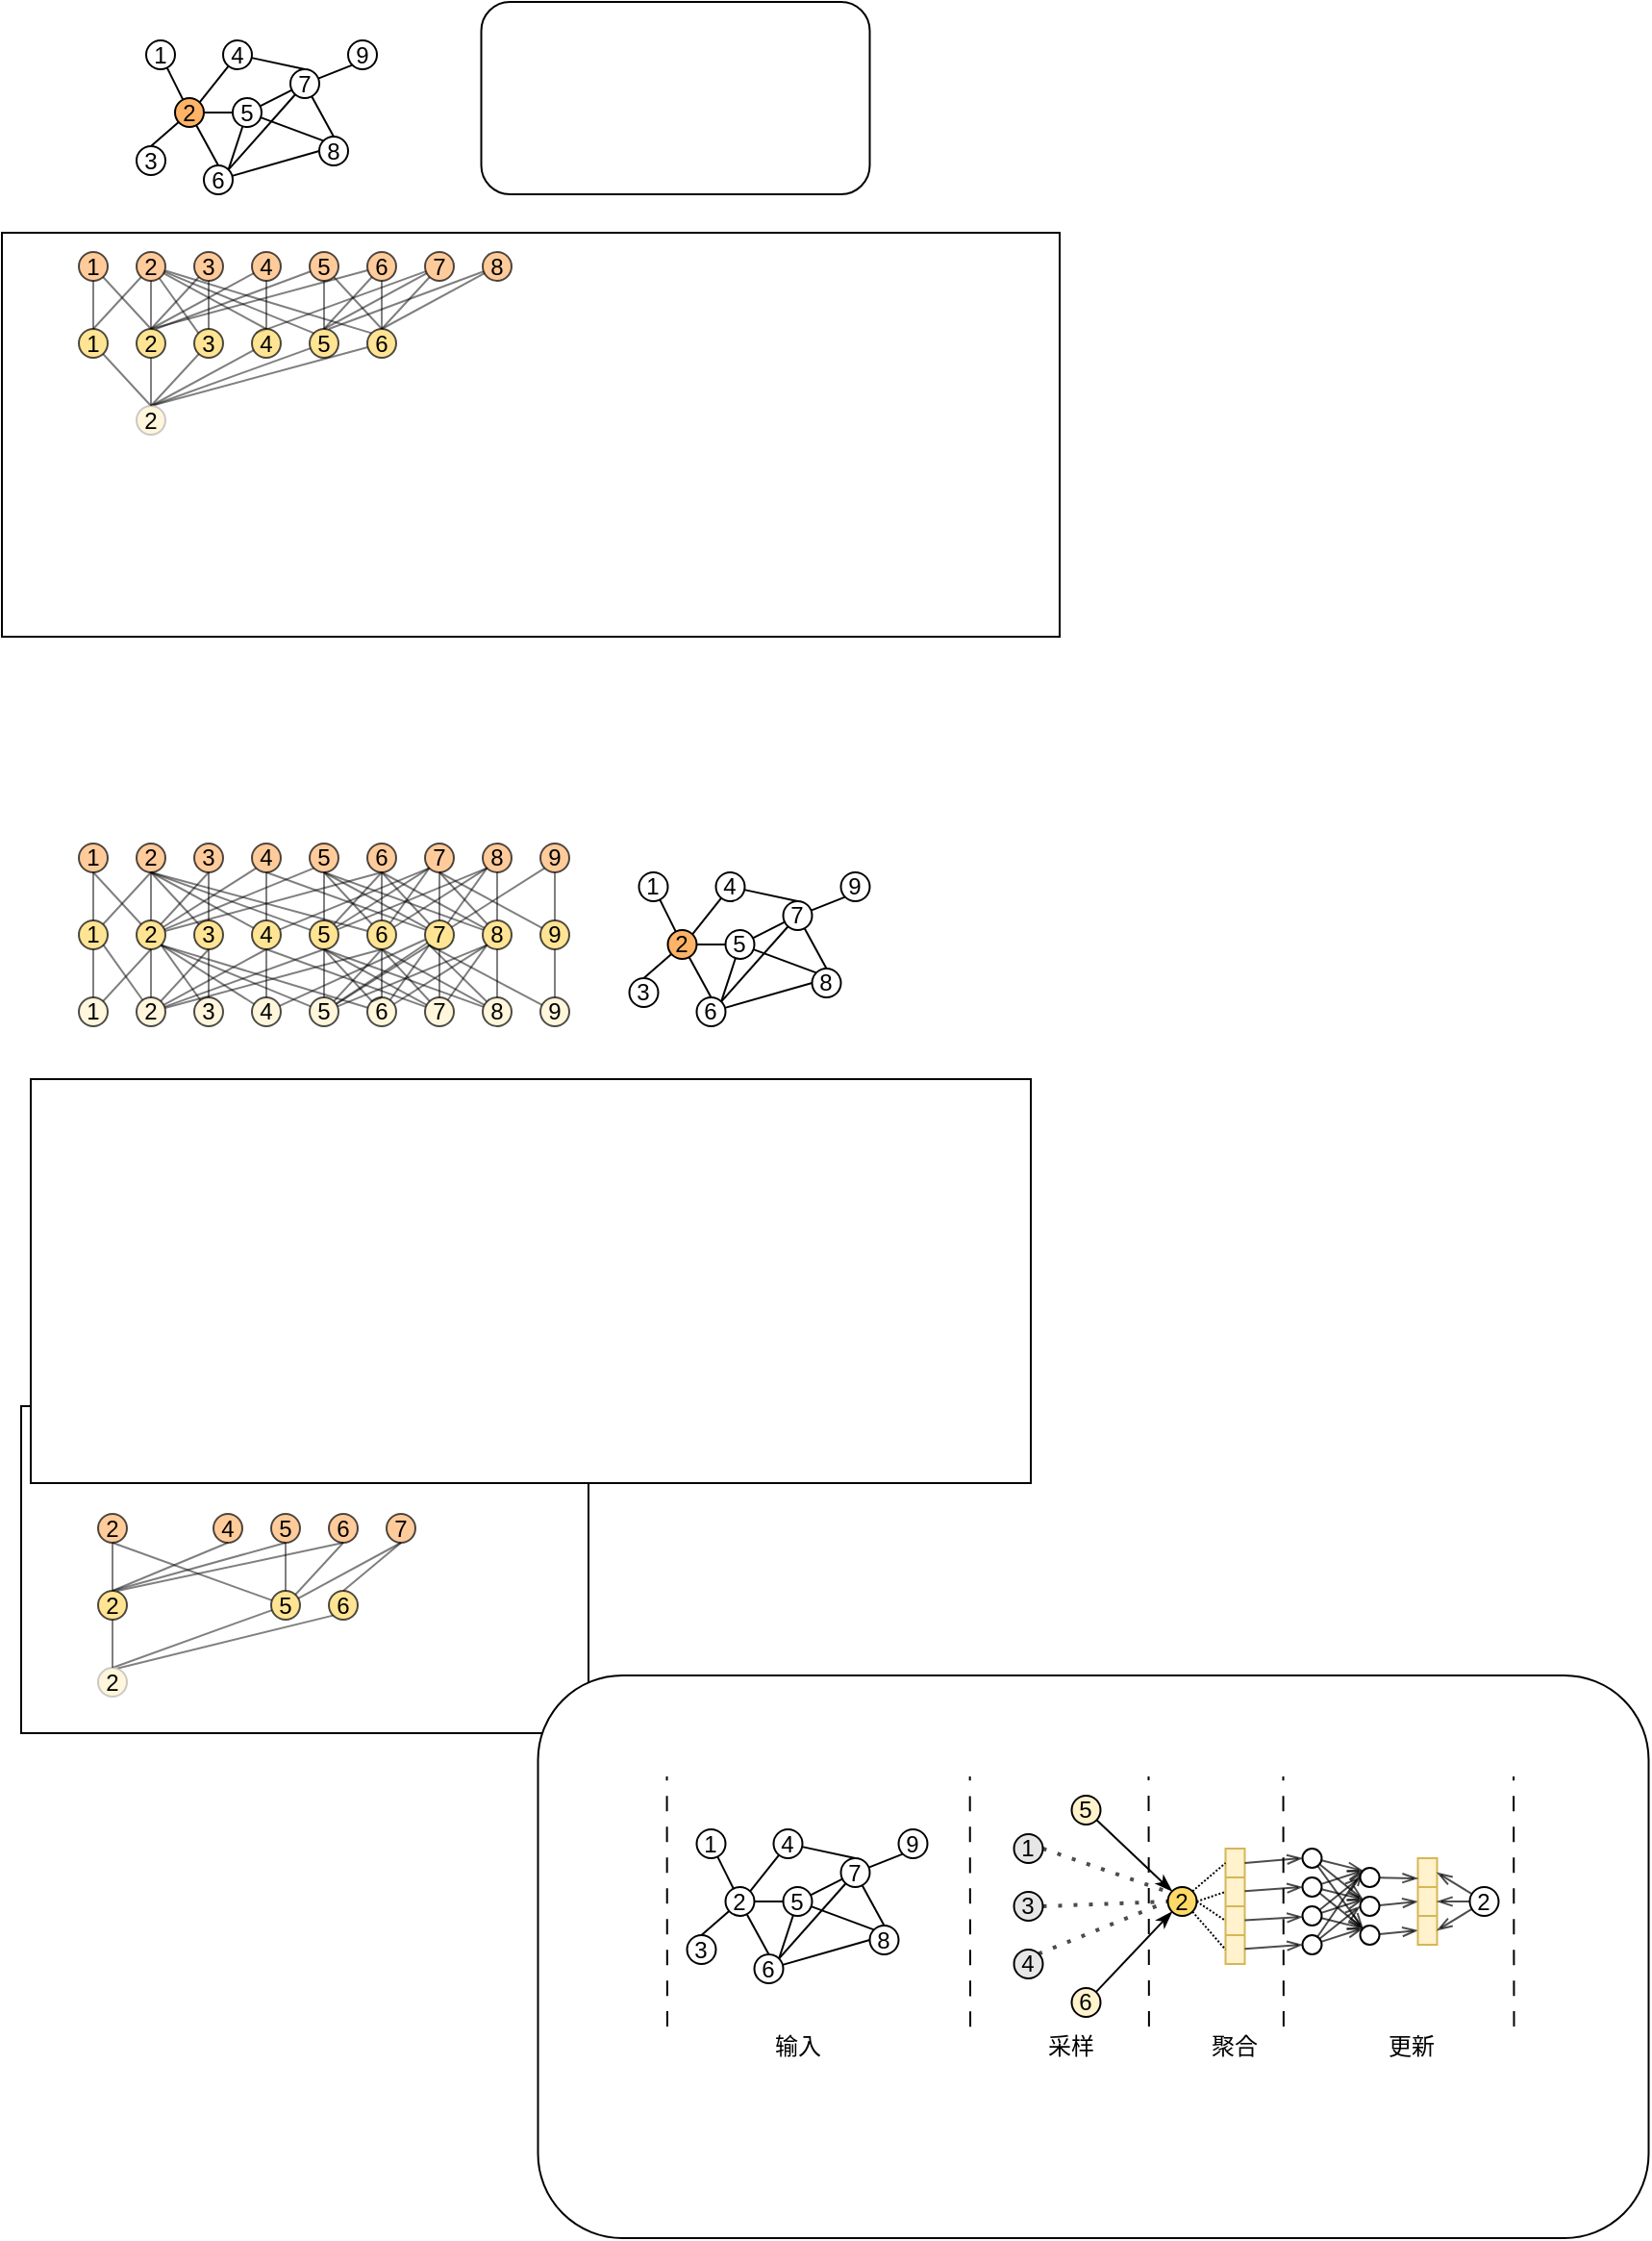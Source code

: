 <mxfile version="24.3.1" type="github">
  <diagram name="第 1 页" id="LxelXvVXPiTQqQ4sb4Tv">
    <mxGraphModel dx="838" dy="452" grid="1" gridSize="10" guides="1" tooltips="1" connect="1" arrows="1" fold="1" page="1" pageScale="1" pageWidth="827" pageHeight="1169" math="0" shadow="0">
      <root>
        <mxCell id="0" />
        <mxCell id="1" parent="0" />
        <mxCell id="KuxwwfLe9ZElaLR2S34V-271" value="" style="rounded=0;whiteSpace=wrap;html=1;fontFamily=Helvetica;fontSize=11;fontColor=default;labelBackgroundColor=default;" parent="1" vertex="1">
          <mxGeometry x="40" y="790" width="295" height="170" as="geometry" />
        </mxCell>
        <mxCell id="KuxwwfLe9ZElaLR2S34V-270" value="" style="rounded=0;whiteSpace=wrap;html=1;fontFamily=Helvetica;fontSize=11;fontColor=default;labelBackgroundColor=default;" parent="1" vertex="1">
          <mxGeometry x="45" y="620" width="520" height="210" as="geometry" />
        </mxCell>
        <mxCell id="KuxwwfLe9ZElaLR2S34V-267" value="" style="rounded=0;whiteSpace=wrap;html=1;fontFamily=Helvetica;fontSize=11;fontColor=default;labelBackgroundColor=default;" parent="1" vertex="1">
          <mxGeometry x="30" y="180" width="550" height="210" as="geometry" />
        </mxCell>
        <mxCell id="KuxwwfLe9ZElaLR2S34V-265" value="" style="rounded=1;whiteSpace=wrap;html=1;fontFamily=Helvetica;fontSize=11;fontColor=default;labelBackgroundColor=default;" parent="1" vertex="1">
          <mxGeometry x="279.25" y="60" width="202" height="100" as="geometry" />
        </mxCell>
        <mxCell id="KuxwwfLe9ZElaLR2S34V-13" style="edgeStyle=none;rounded=0;orthogonalLoop=1;jettySize=auto;html=1;entryX=0.5;entryY=0;entryDx=0;entryDy=0;strokeColor=default;align=center;verticalAlign=middle;fontFamily=Helvetica;fontSize=11;fontColor=default;labelBackgroundColor=default;endArrow=none;endFill=0;" parent="1" source="KuxwwfLe9ZElaLR2S34V-1" target="KuxwwfLe9ZElaLR2S34V-6" edge="1">
          <mxGeometry relative="1" as="geometry" />
        </mxCell>
        <mxCell id="KuxwwfLe9ZElaLR2S34V-14" style="edgeStyle=none;rounded=0;orthogonalLoop=1;jettySize=auto;html=1;entryX=0.5;entryY=0;entryDx=0;entryDy=0;strokeColor=default;align=center;verticalAlign=middle;fontFamily=Helvetica;fontSize=11;fontColor=default;labelBackgroundColor=default;endArrow=none;endFill=0;" parent="1" source="KuxwwfLe9ZElaLR2S34V-1" target="KuxwwfLe9ZElaLR2S34V-7" edge="1">
          <mxGeometry relative="1" as="geometry" />
        </mxCell>
        <mxCell id="KuxwwfLe9ZElaLR2S34V-15" style="edgeStyle=none;rounded=0;orthogonalLoop=1;jettySize=auto;html=1;entryX=0;entryY=0.5;entryDx=0;entryDy=0;strokeColor=default;align=center;verticalAlign=middle;fontFamily=Helvetica;fontSize=11;fontColor=default;labelBackgroundColor=default;endArrow=none;endFill=0;" parent="1" source="KuxwwfLe9ZElaLR2S34V-1" target="KuxwwfLe9ZElaLR2S34V-4" edge="1">
          <mxGeometry relative="1" as="geometry" />
        </mxCell>
        <mxCell id="KuxwwfLe9ZElaLR2S34V-1" value="2" style="ellipse;whiteSpace=wrap;html=1;aspect=fixed;fillColor=#FFB366;" parent="1" vertex="1">
          <mxGeometry x="120" y="110" width="15" height="15" as="geometry" />
        </mxCell>
        <mxCell id="KuxwwfLe9ZElaLR2S34V-12" style="edgeStyle=none;rounded=0;orthogonalLoop=1;jettySize=auto;html=1;entryX=1;entryY=0;entryDx=0;entryDy=0;strokeColor=default;align=center;verticalAlign=middle;fontFamily=Helvetica;fontSize=11;fontColor=default;labelBackgroundColor=default;endArrow=none;endFill=0;" parent="1" source="KuxwwfLe9ZElaLR2S34V-2" target="KuxwwfLe9ZElaLR2S34V-1" edge="1">
          <mxGeometry relative="1" as="geometry" />
        </mxCell>
        <mxCell id="KuxwwfLe9ZElaLR2S34V-17" style="edgeStyle=none;rounded=0;orthogonalLoop=1;jettySize=auto;html=1;entryX=0.5;entryY=0;entryDx=0;entryDy=0;strokeColor=default;align=center;verticalAlign=middle;fontFamily=Helvetica;fontSize=11;fontColor=default;labelBackgroundColor=default;endArrow=none;endFill=0;" parent="1" source="KuxwwfLe9ZElaLR2S34V-2" target="KuxwwfLe9ZElaLR2S34V-3" edge="1">
          <mxGeometry relative="1" as="geometry" />
        </mxCell>
        <mxCell id="KuxwwfLe9ZElaLR2S34V-2" value="4" style="ellipse;whiteSpace=wrap;html=1;aspect=fixed;" parent="1" vertex="1">
          <mxGeometry x="145" y="80" width="15" height="15" as="geometry" />
        </mxCell>
        <mxCell id="KuxwwfLe9ZElaLR2S34V-16" style="edgeStyle=none;rounded=0;orthogonalLoop=1;jettySize=auto;html=1;strokeColor=default;align=center;verticalAlign=middle;fontFamily=Helvetica;fontSize=11;fontColor=default;labelBackgroundColor=default;endArrow=none;endFill=0;" parent="1" source="KuxwwfLe9ZElaLR2S34V-3" target="KuxwwfLe9ZElaLR2S34V-4" edge="1">
          <mxGeometry relative="1" as="geometry" />
        </mxCell>
        <mxCell id="KuxwwfLe9ZElaLR2S34V-21" style="edgeStyle=none;rounded=0;orthogonalLoop=1;jettySize=auto;html=1;entryX=0.5;entryY=0;entryDx=0;entryDy=0;strokeColor=default;align=center;verticalAlign=middle;fontFamily=Helvetica;fontSize=11;fontColor=default;labelBackgroundColor=default;endArrow=none;endFill=0;" parent="1" source="KuxwwfLe9ZElaLR2S34V-3" target="KuxwwfLe9ZElaLR2S34V-8" edge="1">
          <mxGeometry relative="1" as="geometry" />
        </mxCell>
        <mxCell id="KuxwwfLe9ZElaLR2S34V-22" style="edgeStyle=none;rounded=0;orthogonalLoop=1;jettySize=auto;html=1;entryX=0;entryY=1;entryDx=0;entryDy=0;strokeColor=default;align=center;verticalAlign=middle;fontFamily=Helvetica;fontSize=11;fontColor=default;labelBackgroundColor=default;endArrow=none;endFill=0;" parent="1" source="KuxwwfLe9ZElaLR2S34V-3" target="KuxwwfLe9ZElaLR2S34V-9" edge="1">
          <mxGeometry relative="1" as="geometry" />
        </mxCell>
        <mxCell id="KuxwwfLe9ZElaLR2S34V-23" style="edgeStyle=none;rounded=0;orthogonalLoop=1;jettySize=auto;html=1;entryX=1;entryY=0;entryDx=0;entryDy=0;strokeColor=default;align=center;verticalAlign=middle;fontFamily=Helvetica;fontSize=11;fontColor=default;labelBackgroundColor=default;endArrow=none;endFill=0;" parent="1" source="KuxwwfLe9ZElaLR2S34V-3" target="KuxwwfLe9ZElaLR2S34V-7" edge="1">
          <mxGeometry relative="1" as="geometry" />
        </mxCell>
        <mxCell id="KuxwwfLe9ZElaLR2S34V-3" value="7" style="ellipse;whiteSpace=wrap;html=1;aspect=fixed;" parent="1" vertex="1">
          <mxGeometry x="180" y="95" width="15" height="15" as="geometry" />
        </mxCell>
        <mxCell id="KuxwwfLe9ZElaLR2S34V-18" style="edgeStyle=none;rounded=0;orthogonalLoop=1;jettySize=auto;html=1;entryX=1;entryY=0;entryDx=0;entryDy=0;strokeColor=default;align=center;verticalAlign=middle;fontFamily=Helvetica;fontSize=11;fontColor=default;labelBackgroundColor=default;endArrow=none;endFill=0;" parent="1" source="KuxwwfLe9ZElaLR2S34V-4" target="KuxwwfLe9ZElaLR2S34V-7" edge="1">
          <mxGeometry relative="1" as="geometry" />
        </mxCell>
        <mxCell id="KuxwwfLe9ZElaLR2S34V-20" style="edgeStyle=none;rounded=0;orthogonalLoop=1;jettySize=auto;html=1;entryX=0;entryY=0;entryDx=0;entryDy=0;strokeColor=default;align=center;verticalAlign=middle;fontFamily=Helvetica;fontSize=11;fontColor=default;labelBackgroundColor=default;endArrow=none;endFill=0;" parent="1" source="KuxwwfLe9ZElaLR2S34V-4" target="KuxwwfLe9ZElaLR2S34V-8" edge="1">
          <mxGeometry relative="1" as="geometry" />
        </mxCell>
        <mxCell id="KuxwwfLe9ZElaLR2S34V-4" value="5" style="ellipse;whiteSpace=wrap;html=1;aspect=fixed;" parent="1" vertex="1">
          <mxGeometry x="150" y="110" width="15" height="15" as="geometry" />
        </mxCell>
        <mxCell id="KuxwwfLe9ZElaLR2S34V-11" style="edgeStyle=none;rounded=0;orthogonalLoop=1;jettySize=auto;html=1;strokeColor=default;align=center;verticalAlign=middle;fontFamily=Helvetica;fontSize=11;fontColor=default;labelBackgroundColor=default;endArrow=none;endFill=0;" parent="1" source="KuxwwfLe9ZElaLR2S34V-5" target="KuxwwfLe9ZElaLR2S34V-1" edge="1">
          <mxGeometry relative="1" as="geometry" />
        </mxCell>
        <mxCell id="KuxwwfLe9ZElaLR2S34V-5" value="1" style="ellipse;whiteSpace=wrap;html=1;aspect=fixed;" parent="1" vertex="1">
          <mxGeometry x="105" y="80" width="15" height="15" as="geometry" />
        </mxCell>
        <mxCell id="KuxwwfLe9ZElaLR2S34V-6" value="3" style="ellipse;whiteSpace=wrap;html=1;aspect=fixed;" parent="1" vertex="1">
          <mxGeometry x="100" y="135" width="15" height="15" as="geometry" />
        </mxCell>
        <mxCell id="KuxwwfLe9ZElaLR2S34V-19" style="edgeStyle=none;rounded=0;orthogonalLoop=1;jettySize=auto;html=1;entryX=0;entryY=0.5;entryDx=0;entryDy=0;strokeColor=default;align=center;verticalAlign=middle;fontFamily=Helvetica;fontSize=11;fontColor=default;labelBackgroundColor=default;endArrow=none;endFill=0;" parent="1" source="KuxwwfLe9ZElaLR2S34V-7" target="KuxwwfLe9ZElaLR2S34V-8" edge="1">
          <mxGeometry relative="1" as="geometry" />
        </mxCell>
        <mxCell id="KuxwwfLe9ZElaLR2S34V-7" value="6" style="ellipse;whiteSpace=wrap;html=1;aspect=fixed;" parent="1" vertex="1">
          <mxGeometry x="135" y="145" width="15" height="15" as="geometry" />
        </mxCell>
        <mxCell id="KuxwwfLe9ZElaLR2S34V-8" value="8" style="ellipse;whiteSpace=wrap;html=1;aspect=fixed;" parent="1" vertex="1">
          <mxGeometry x="195" y="130" width="15" height="15" as="geometry" />
        </mxCell>
        <mxCell id="KuxwwfLe9ZElaLR2S34V-9" value="9" style="ellipse;whiteSpace=wrap;html=1;aspect=fixed;" parent="1" vertex="1">
          <mxGeometry x="210" y="80" width="15" height="15" as="geometry" />
        </mxCell>
        <mxCell id="KuxwwfLe9ZElaLR2S34V-45" style="edgeStyle=none;rounded=0;orthogonalLoop=1;jettySize=auto;html=1;entryX=0.5;entryY=0;entryDx=0;entryDy=0;strokeColor=default;align=center;verticalAlign=middle;fontFamily=Helvetica;fontSize=11;fontColor=default;labelBackgroundColor=default;endArrow=none;endFill=0;opacity=50;" parent="1" source="KuxwwfLe9ZElaLR2S34V-24" target="KuxwwfLe9ZElaLR2S34V-32" edge="1">
          <mxGeometry relative="1" as="geometry" />
        </mxCell>
        <mxCell id="KuxwwfLe9ZElaLR2S34V-46" style="edgeStyle=none;rounded=0;orthogonalLoop=1;jettySize=auto;html=1;entryX=0.5;entryY=0;entryDx=0;entryDy=0;strokeColor=default;align=center;verticalAlign=middle;fontFamily=Helvetica;fontSize=11;fontColor=default;labelBackgroundColor=default;endArrow=none;endFill=0;opacity=50;" parent="1" source="KuxwwfLe9ZElaLR2S34V-24" target="KuxwwfLe9ZElaLR2S34V-33" edge="1">
          <mxGeometry relative="1" as="geometry" />
        </mxCell>
        <mxCell id="KuxwwfLe9ZElaLR2S34V-24" value="1" style="ellipse;whiteSpace=wrap;html=1;aspect=fixed;opacity=70;fillColor=#FFB570;" parent="1" vertex="1">
          <mxGeometry x="70" y="190" width="15" height="15" as="geometry" />
        </mxCell>
        <mxCell id="KuxwwfLe9ZElaLR2S34V-47" style="edgeStyle=none;rounded=0;orthogonalLoop=1;jettySize=auto;html=1;entryX=0.5;entryY=0;entryDx=0;entryDy=0;strokeColor=default;align=center;verticalAlign=middle;fontFamily=Helvetica;fontSize=11;fontColor=default;labelBackgroundColor=default;endArrow=none;endFill=0;opacity=50;" parent="1" source="KuxwwfLe9ZElaLR2S34V-25" target="KuxwwfLe9ZElaLR2S34V-32" edge="1">
          <mxGeometry relative="1" as="geometry" />
        </mxCell>
        <mxCell id="KuxwwfLe9ZElaLR2S34V-48" style="edgeStyle=none;rounded=0;orthogonalLoop=1;jettySize=auto;html=1;entryX=0.5;entryY=0;entryDx=0;entryDy=0;strokeColor=default;align=center;verticalAlign=middle;fontFamily=Helvetica;fontSize=11;fontColor=default;labelBackgroundColor=default;endArrow=none;endFill=0;opacity=50;" parent="1" source="KuxwwfLe9ZElaLR2S34V-25" target="KuxwwfLe9ZElaLR2S34V-33" edge="1">
          <mxGeometry relative="1" as="geometry" />
        </mxCell>
        <mxCell id="KuxwwfLe9ZElaLR2S34V-49" style="edgeStyle=none;rounded=0;orthogonalLoop=1;jettySize=auto;html=1;entryX=0;entryY=0;entryDx=0;entryDy=0;strokeColor=default;align=center;verticalAlign=middle;fontFamily=Helvetica;fontSize=11;fontColor=default;labelBackgroundColor=default;endArrow=none;endFill=0;opacity=50;" parent="1" source="KuxwwfLe9ZElaLR2S34V-25" target="KuxwwfLe9ZElaLR2S34V-34" edge="1">
          <mxGeometry relative="1" as="geometry" />
        </mxCell>
        <mxCell id="KuxwwfLe9ZElaLR2S34V-50" style="edgeStyle=none;rounded=0;orthogonalLoop=1;jettySize=auto;html=1;entryX=0.5;entryY=0;entryDx=0;entryDy=0;strokeColor=default;align=center;verticalAlign=middle;fontFamily=Helvetica;fontSize=11;fontColor=default;labelBackgroundColor=default;endArrow=none;endFill=0;opacity=50;" parent="1" source="KuxwwfLe9ZElaLR2S34V-25" target="KuxwwfLe9ZElaLR2S34V-35" edge="1">
          <mxGeometry relative="1" as="geometry" />
        </mxCell>
        <mxCell id="KuxwwfLe9ZElaLR2S34V-51" style="edgeStyle=none;rounded=0;orthogonalLoop=1;jettySize=auto;html=1;entryX=0;entryY=0;entryDx=0;entryDy=0;strokeColor=default;align=center;verticalAlign=middle;fontFamily=Helvetica;fontSize=11;fontColor=default;labelBackgroundColor=default;endArrow=none;endFill=0;opacity=50;" parent="1" source="KuxwwfLe9ZElaLR2S34V-25" target="KuxwwfLe9ZElaLR2S34V-36" edge="1">
          <mxGeometry relative="1" as="geometry" />
        </mxCell>
        <mxCell id="KuxwwfLe9ZElaLR2S34V-52" style="edgeStyle=none;rounded=0;orthogonalLoop=1;jettySize=auto;html=1;entryX=0;entryY=0;entryDx=0;entryDy=0;strokeColor=default;align=center;verticalAlign=middle;fontFamily=Helvetica;fontSize=11;fontColor=default;labelBackgroundColor=default;endArrow=none;endFill=0;opacity=50;" parent="1" source="KuxwwfLe9ZElaLR2S34V-25" target="KuxwwfLe9ZElaLR2S34V-37" edge="1">
          <mxGeometry relative="1" as="geometry" />
        </mxCell>
        <mxCell id="KuxwwfLe9ZElaLR2S34V-25" value="2" style="ellipse;whiteSpace=wrap;html=1;aspect=fixed;opacity=70;fillColor=#FFB570;" parent="1" vertex="1">
          <mxGeometry x="100" y="190" width="15" height="15" as="geometry" />
        </mxCell>
        <mxCell id="KuxwwfLe9ZElaLR2S34V-53" style="edgeStyle=none;rounded=0;orthogonalLoop=1;jettySize=auto;html=1;entryX=0.5;entryY=0;entryDx=0;entryDy=0;strokeColor=default;align=center;verticalAlign=middle;fontFamily=Helvetica;fontSize=11;fontColor=default;labelBackgroundColor=default;endArrow=none;endFill=0;opacity=50;" parent="1" source="KuxwwfLe9ZElaLR2S34V-26" target="KuxwwfLe9ZElaLR2S34V-33" edge="1">
          <mxGeometry relative="1" as="geometry" />
        </mxCell>
        <mxCell id="KuxwwfLe9ZElaLR2S34V-54" style="edgeStyle=none;rounded=0;orthogonalLoop=1;jettySize=auto;html=1;strokeColor=default;align=center;verticalAlign=middle;fontFamily=Helvetica;fontSize=11;fontColor=default;labelBackgroundColor=default;endArrow=none;endFill=0;opacity=50;" parent="1" source="KuxwwfLe9ZElaLR2S34V-26" target="KuxwwfLe9ZElaLR2S34V-34" edge="1">
          <mxGeometry relative="1" as="geometry" />
        </mxCell>
        <mxCell id="KuxwwfLe9ZElaLR2S34V-26" value="3" style="ellipse;whiteSpace=wrap;html=1;aspect=fixed;opacity=70;fillColor=#FFB570;" parent="1" vertex="1">
          <mxGeometry x="130" y="190" width="15" height="15" as="geometry" />
        </mxCell>
        <mxCell id="KuxwwfLe9ZElaLR2S34V-55" style="edgeStyle=none;rounded=0;orthogonalLoop=1;jettySize=auto;html=1;entryX=0.5;entryY=0;entryDx=0;entryDy=0;strokeColor=default;align=center;verticalAlign=middle;fontFamily=Helvetica;fontSize=11;fontColor=default;labelBackgroundColor=default;endArrow=none;endFill=0;opacity=50;" parent="1" source="KuxwwfLe9ZElaLR2S34V-27" target="KuxwwfLe9ZElaLR2S34V-33" edge="1">
          <mxGeometry relative="1" as="geometry" />
        </mxCell>
        <mxCell id="KuxwwfLe9ZElaLR2S34V-56" style="edgeStyle=none;rounded=0;orthogonalLoop=1;jettySize=auto;html=1;entryX=0.5;entryY=0;entryDx=0;entryDy=0;strokeColor=default;align=center;verticalAlign=middle;fontFamily=Helvetica;fontSize=11;fontColor=default;labelBackgroundColor=default;endArrow=none;endFill=0;opacity=50;" parent="1" source="KuxwwfLe9ZElaLR2S34V-27" target="KuxwwfLe9ZElaLR2S34V-35" edge="1">
          <mxGeometry relative="1" as="geometry" />
        </mxCell>
        <mxCell id="KuxwwfLe9ZElaLR2S34V-27" value="4" style="ellipse;whiteSpace=wrap;html=1;aspect=fixed;opacity=70;fillColor=#FFB570;" parent="1" vertex="1">
          <mxGeometry x="160" y="190" width="15" height="15" as="geometry" />
        </mxCell>
        <mxCell id="KuxwwfLe9ZElaLR2S34V-57" style="edgeStyle=none;rounded=0;orthogonalLoop=1;jettySize=auto;html=1;strokeColor=default;align=center;verticalAlign=middle;fontFamily=Helvetica;fontSize=11;fontColor=default;labelBackgroundColor=default;endArrow=none;endFill=0;opacity=50;" parent="1" source="KuxwwfLe9ZElaLR2S34V-28" edge="1">
          <mxGeometry relative="1" as="geometry">
            <mxPoint x="110" y="230" as="targetPoint" />
          </mxGeometry>
        </mxCell>
        <mxCell id="KuxwwfLe9ZElaLR2S34V-58" style="edgeStyle=none;rounded=0;orthogonalLoop=1;jettySize=auto;html=1;strokeColor=default;align=center;verticalAlign=middle;fontFamily=Helvetica;fontSize=11;fontColor=default;labelBackgroundColor=default;endArrow=none;endFill=0;opacity=50;" parent="1" source="KuxwwfLe9ZElaLR2S34V-28" target="KuxwwfLe9ZElaLR2S34V-36" edge="1">
          <mxGeometry relative="1" as="geometry" />
        </mxCell>
        <mxCell id="KuxwwfLe9ZElaLR2S34V-59" style="edgeStyle=none;rounded=0;orthogonalLoop=1;jettySize=auto;html=1;entryX=0.5;entryY=0;entryDx=0;entryDy=0;strokeColor=default;align=center;verticalAlign=middle;fontFamily=Helvetica;fontSize=11;fontColor=default;labelBackgroundColor=default;endArrow=none;endFill=0;opacity=50;" parent="1" source="KuxwwfLe9ZElaLR2S34V-28" target="KuxwwfLe9ZElaLR2S34V-37" edge="1">
          <mxGeometry relative="1" as="geometry" />
        </mxCell>
        <mxCell id="KuxwwfLe9ZElaLR2S34V-28" value="5" style="ellipse;whiteSpace=wrap;html=1;aspect=fixed;opacity=70;fillColor=#FFB570;" parent="1" vertex="1">
          <mxGeometry x="190" y="190" width="15" height="15" as="geometry" />
        </mxCell>
        <mxCell id="KuxwwfLe9ZElaLR2S34V-60" style="edgeStyle=none;rounded=0;orthogonalLoop=1;jettySize=auto;html=1;entryX=0.5;entryY=0;entryDx=0;entryDy=0;strokeColor=default;align=center;verticalAlign=middle;fontFamily=Helvetica;fontSize=11;fontColor=default;labelBackgroundColor=default;endArrow=none;endFill=0;opacity=50;" parent="1" source="KuxwwfLe9ZElaLR2S34V-29" target="KuxwwfLe9ZElaLR2S34V-33" edge="1">
          <mxGeometry relative="1" as="geometry" />
        </mxCell>
        <mxCell id="KuxwwfLe9ZElaLR2S34V-61" style="edgeStyle=none;rounded=0;orthogonalLoop=1;jettySize=auto;html=1;entryX=0.5;entryY=0;entryDx=0;entryDy=0;strokeColor=default;align=center;verticalAlign=middle;fontFamily=Helvetica;fontSize=11;fontColor=default;labelBackgroundColor=default;endArrow=none;endFill=0;opacity=50;" parent="1" source="KuxwwfLe9ZElaLR2S34V-29" target="KuxwwfLe9ZElaLR2S34V-36" edge="1">
          <mxGeometry relative="1" as="geometry" />
        </mxCell>
        <mxCell id="KuxwwfLe9ZElaLR2S34V-62" style="edgeStyle=none;rounded=0;orthogonalLoop=1;jettySize=auto;html=1;entryX=0.5;entryY=0;entryDx=0;entryDy=0;strokeColor=default;align=center;verticalAlign=middle;fontFamily=Helvetica;fontSize=11;fontColor=default;labelBackgroundColor=default;endArrow=none;endFill=0;opacity=50;" parent="1" source="KuxwwfLe9ZElaLR2S34V-29" target="KuxwwfLe9ZElaLR2S34V-37" edge="1">
          <mxGeometry relative="1" as="geometry" />
        </mxCell>
        <mxCell id="KuxwwfLe9ZElaLR2S34V-29" value="6" style="ellipse;whiteSpace=wrap;html=1;aspect=fixed;opacity=70;fillColor=#FFB570;" parent="1" vertex="1">
          <mxGeometry x="220" y="190" width="15" height="15" as="geometry" />
        </mxCell>
        <mxCell id="KuxwwfLe9ZElaLR2S34V-63" style="edgeStyle=none;rounded=0;orthogonalLoop=1;jettySize=auto;html=1;entryX=0;entryY=0;entryDx=0;entryDy=0;strokeColor=default;align=center;verticalAlign=middle;fontFamily=Helvetica;fontSize=11;fontColor=default;labelBackgroundColor=default;endArrow=none;endFill=0;opacity=50;" parent="1" source="KuxwwfLe9ZElaLR2S34V-30" target="KuxwwfLe9ZElaLR2S34V-35" edge="1">
          <mxGeometry relative="1" as="geometry" />
        </mxCell>
        <mxCell id="KuxwwfLe9ZElaLR2S34V-64" style="edgeStyle=none;rounded=0;orthogonalLoop=1;jettySize=auto;html=1;entryX=0.5;entryY=0;entryDx=0;entryDy=0;strokeColor=default;align=center;verticalAlign=middle;fontFamily=Helvetica;fontSize=11;fontColor=default;labelBackgroundColor=default;endArrow=none;endFill=0;opacity=50;" parent="1" source="KuxwwfLe9ZElaLR2S34V-30" target="KuxwwfLe9ZElaLR2S34V-36" edge="1">
          <mxGeometry relative="1" as="geometry" />
        </mxCell>
        <mxCell id="KuxwwfLe9ZElaLR2S34V-65" style="edgeStyle=none;rounded=0;orthogonalLoop=1;jettySize=auto;html=1;entryX=0.5;entryY=0;entryDx=0;entryDy=0;strokeColor=default;align=center;verticalAlign=middle;fontFamily=Helvetica;fontSize=11;fontColor=default;labelBackgroundColor=default;endArrow=none;endFill=0;opacity=50;" parent="1" source="KuxwwfLe9ZElaLR2S34V-30" target="KuxwwfLe9ZElaLR2S34V-37" edge="1">
          <mxGeometry relative="1" as="geometry" />
        </mxCell>
        <mxCell id="KuxwwfLe9ZElaLR2S34V-30" value="7" style="ellipse;whiteSpace=wrap;html=1;aspect=fixed;opacity=70;fillColor=#FFB570;" parent="1" vertex="1">
          <mxGeometry x="250" y="190" width="15" height="15" as="geometry" />
        </mxCell>
        <mxCell id="KuxwwfLe9ZElaLR2S34V-66" style="edgeStyle=none;rounded=0;orthogonalLoop=1;jettySize=auto;html=1;strokeColor=default;align=center;verticalAlign=middle;fontFamily=Helvetica;fontSize=11;fontColor=default;labelBackgroundColor=default;endArrow=none;endFill=0;opacity=50;" parent="1" source="KuxwwfLe9ZElaLR2S34V-31" edge="1">
          <mxGeometry relative="1" as="geometry">
            <mxPoint x="200" y="230" as="targetPoint" />
          </mxGeometry>
        </mxCell>
        <mxCell id="KuxwwfLe9ZElaLR2S34V-67" style="edgeStyle=none;rounded=0;orthogonalLoop=1;jettySize=auto;html=1;entryX=0.5;entryY=0;entryDx=0;entryDy=0;strokeColor=default;align=center;verticalAlign=middle;fontFamily=Helvetica;fontSize=11;fontColor=default;labelBackgroundColor=default;endArrow=none;endFill=0;opacity=50;" parent="1" source="KuxwwfLe9ZElaLR2S34V-31" target="KuxwwfLe9ZElaLR2S34V-37" edge="1">
          <mxGeometry relative="1" as="geometry" />
        </mxCell>
        <mxCell id="KuxwwfLe9ZElaLR2S34V-31" value="8" style="ellipse;whiteSpace=wrap;html=1;aspect=fixed;opacity=70;fillColor=#FFB570;" parent="1" vertex="1">
          <mxGeometry x="280" y="190" width="15" height="15" as="geometry" />
        </mxCell>
        <mxCell id="KuxwwfLe9ZElaLR2S34V-39" style="edgeStyle=none;rounded=0;orthogonalLoop=1;jettySize=auto;html=1;entryX=0.5;entryY=0;entryDx=0;entryDy=0;strokeColor=default;align=center;verticalAlign=middle;fontFamily=Helvetica;fontSize=11;fontColor=default;labelBackgroundColor=default;endArrow=none;endFill=0;opacity=50;" parent="1" source="KuxwwfLe9ZElaLR2S34V-32" target="KuxwwfLe9ZElaLR2S34V-38" edge="1">
          <mxGeometry relative="1" as="geometry" />
        </mxCell>
        <mxCell id="KuxwwfLe9ZElaLR2S34V-32" value="1" style="ellipse;whiteSpace=wrap;html=1;aspect=fixed;opacity=70;fillColor=#FFD966;" parent="1" vertex="1">
          <mxGeometry x="70" y="230" width="15" height="15" as="geometry" />
        </mxCell>
        <mxCell id="KuxwwfLe9ZElaLR2S34V-33" value="2" style="ellipse;whiteSpace=wrap;html=1;aspect=fixed;opacity=70;fillColor=#FFD966;" parent="1" vertex="1">
          <mxGeometry x="100" y="230" width="15" height="15" as="geometry" />
        </mxCell>
        <mxCell id="KuxwwfLe9ZElaLR2S34V-41" style="edgeStyle=none;rounded=0;orthogonalLoop=1;jettySize=auto;html=1;entryX=0.5;entryY=0;entryDx=0;entryDy=0;strokeColor=default;align=center;verticalAlign=middle;fontFamily=Helvetica;fontSize=11;fontColor=default;labelBackgroundColor=default;endArrow=none;endFill=0;opacity=50;" parent="1" source="KuxwwfLe9ZElaLR2S34V-34" target="KuxwwfLe9ZElaLR2S34V-38" edge="1">
          <mxGeometry relative="1" as="geometry" />
        </mxCell>
        <mxCell id="KuxwwfLe9ZElaLR2S34V-34" value="3" style="ellipse;whiteSpace=wrap;html=1;aspect=fixed;opacity=70;fillColor=#FFD966;" parent="1" vertex="1">
          <mxGeometry x="130" y="230" width="15" height="15" as="geometry" />
        </mxCell>
        <mxCell id="KuxwwfLe9ZElaLR2S34V-42" style="edgeStyle=none;rounded=0;orthogonalLoop=1;jettySize=auto;html=1;entryX=0.5;entryY=0;entryDx=0;entryDy=0;strokeColor=default;align=center;verticalAlign=middle;fontFamily=Helvetica;fontSize=11;fontColor=default;labelBackgroundColor=default;endArrow=none;endFill=0;opacity=50;" parent="1" source="KuxwwfLe9ZElaLR2S34V-35" target="KuxwwfLe9ZElaLR2S34V-38" edge="1">
          <mxGeometry relative="1" as="geometry" />
        </mxCell>
        <mxCell id="KuxwwfLe9ZElaLR2S34V-35" value="4" style="ellipse;whiteSpace=wrap;html=1;aspect=fixed;opacity=70;fillColor=#FFD966;" parent="1" vertex="1">
          <mxGeometry x="160" y="230" width="15" height="15" as="geometry" />
        </mxCell>
        <mxCell id="KuxwwfLe9ZElaLR2S34V-43" style="edgeStyle=none;rounded=0;orthogonalLoop=1;jettySize=auto;html=1;entryX=0.5;entryY=0;entryDx=0;entryDy=0;strokeColor=default;align=center;verticalAlign=middle;fontFamily=Helvetica;fontSize=11;fontColor=default;labelBackgroundColor=default;endArrow=none;endFill=0;opacity=50;" parent="1" source="KuxwwfLe9ZElaLR2S34V-36" target="KuxwwfLe9ZElaLR2S34V-38" edge="1">
          <mxGeometry relative="1" as="geometry" />
        </mxCell>
        <mxCell id="KuxwwfLe9ZElaLR2S34V-36" value="5" style="ellipse;whiteSpace=wrap;html=1;aspect=fixed;opacity=70;fillColor=#FFD966;" parent="1" vertex="1">
          <mxGeometry x="190" y="230" width="15" height="15" as="geometry" />
        </mxCell>
        <mxCell id="KuxwwfLe9ZElaLR2S34V-44" style="edgeStyle=none;rounded=0;orthogonalLoop=1;jettySize=auto;html=1;entryX=0.5;entryY=0;entryDx=0;entryDy=0;strokeColor=default;align=center;verticalAlign=middle;fontFamily=Helvetica;fontSize=11;fontColor=default;labelBackgroundColor=default;endArrow=none;endFill=0;opacity=50;" parent="1" source="KuxwwfLe9ZElaLR2S34V-37" target="KuxwwfLe9ZElaLR2S34V-38" edge="1">
          <mxGeometry relative="1" as="geometry" />
        </mxCell>
        <mxCell id="KuxwwfLe9ZElaLR2S34V-37" value="6" style="ellipse;whiteSpace=wrap;html=1;aspect=fixed;opacity=70;fillColor=#FFD966;" parent="1" vertex="1">
          <mxGeometry x="220" y="230" width="15" height="15" as="geometry" />
        </mxCell>
        <mxCell id="KuxwwfLe9ZElaLR2S34V-38" value="2" style="ellipse;whiteSpace=wrap;html=1;aspect=fixed;opacity=70;strokeColor=#B3B3B3;fillColor=#FFF2CC;" parent="1" vertex="1">
          <mxGeometry x="100" y="270" width="15" height="15" as="geometry" />
        </mxCell>
        <mxCell id="KuxwwfLe9ZElaLR2S34V-40" style="edgeStyle=none;rounded=0;orthogonalLoop=1;jettySize=auto;html=1;entryX=0.5;entryY=0;entryDx=0;entryDy=0;strokeColor=default;align=center;verticalAlign=middle;fontFamily=Helvetica;fontSize=11;fontColor=default;labelBackgroundColor=default;endArrow=none;endFill=0;opacity=50;" parent="1" source="KuxwwfLe9ZElaLR2S34V-33" target="KuxwwfLe9ZElaLR2S34V-38" edge="1">
          <mxGeometry relative="1" as="geometry" />
        </mxCell>
        <mxCell id="KuxwwfLe9ZElaLR2S34V-129" style="edgeStyle=none;rounded=0;orthogonalLoop=1;jettySize=auto;html=1;entryX=0.5;entryY=0;entryDx=0;entryDy=0;strokeColor=default;align=center;verticalAlign=middle;fontFamily=Helvetica;fontSize=11;fontColor=default;labelBackgroundColor=default;endArrow=none;endFill=0;opacity=50;" parent="1" source="KuxwwfLe9ZElaLR2S34V-70" target="KuxwwfLe9ZElaLR2S34V-100" edge="1">
          <mxGeometry relative="1" as="geometry" />
        </mxCell>
        <mxCell id="KuxwwfLe9ZElaLR2S34V-70" value="1" style="ellipse;whiteSpace=wrap;html=1;aspect=fixed;opacity=70;fillColor=#FFB570;" parent="1" vertex="1">
          <mxGeometry x="70" y="497.5" width="15" height="15" as="geometry" />
        </mxCell>
        <mxCell id="KuxwwfLe9ZElaLR2S34V-77" value="2" style="ellipse;whiteSpace=wrap;html=1;aspect=fixed;opacity=70;fillColor=#FFB570;" parent="1" vertex="1">
          <mxGeometry x="100" y="497.5" width="15" height="15" as="geometry" />
        </mxCell>
        <mxCell id="KuxwwfLe9ZElaLR2S34V-80" value="3" style="ellipse;whiteSpace=wrap;html=1;aspect=fixed;opacity=70;fillColor=#FFB570;" parent="1" vertex="1">
          <mxGeometry x="130" y="497.5" width="15" height="15" as="geometry" />
        </mxCell>
        <mxCell id="KuxwwfLe9ZElaLR2S34V-83" value="4" style="ellipse;whiteSpace=wrap;html=1;aspect=fixed;opacity=70;fillColor=#FFB570;" parent="1" vertex="1">
          <mxGeometry x="160" y="497.5" width="15" height="15" as="geometry" />
        </mxCell>
        <mxCell id="KuxwwfLe9ZElaLR2S34V-87" value="5" style="ellipse;whiteSpace=wrap;html=1;aspect=fixed;opacity=70;fillColor=#FFB570;" parent="1" vertex="1">
          <mxGeometry x="190" y="497.5" width="15" height="15" as="geometry" />
        </mxCell>
        <mxCell id="KuxwwfLe9ZElaLR2S34V-91" value="6" style="ellipse;whiteSpace=wrap;html=1;aspect=fixed;opacity=70;fillColor=#FFB570;" parent="1" vertex="1">
          <mxGeometry x="220" y="497.5" width="15" height="15" as="geometry" />
        </mxCell>
        <mxCell id="KuxwwfLe9ZElaLR2S34V-95" value="7" style="ellipse;whiteSpace=wrap;html=1;aspect=fixed;opacity=70;fillColor=#FFB570;" parent="1" vertex="1">
          <mxGeometry x="250" y="497.5" width="15" height="15" as="geometry" />
        </mxCell>
        <mxCell id="KuxwwfLe9ZElaLR2S34V-98" value="8" style="ellipse;whiteSpace=wrap;html=1;aspect=fixed;opacity=70;fillColor=#FFB570;" parent="1" vertex="1">
          <mxGeometry x="280" y="497.5" width="15" height="15" as="geometry" />
        </mxCell>
        <mxCell id="KuxwwfLe9ZElaLR2S34V-169" style="edgeStyle=none;rounded=0;orthogonalLoop=1;jettySize=auto;html=1;entryX=0.5;entryY=1;entryDx=0;entryDy=0;opacity=50;strokeColor=default;align=center;verticalAlign=middle;fontFamily=Helvetica;fontSize=11;fontColor=default;labelBackgroundColor=default;endArrow=none;endFill=0;" parent="1" source="KuxwwfLe9ZElaLR2S34V-100" target="KuxwwfLe9ZElaLR2S34V-77" edge="1">
          <mxGeometry relative="1" as="geometry" />
        </mxCell>
        <mxCell id="KuxwwfLe9ZElaLR2S34V-100" value="1" style="ellipse;whiteSpace=wrap;html=1;aspect=fixed;opacity=70;fillColor=#FFD966;" parent="1" vertex="1">
          <mxGeometry x="70" y="537.5" width="15" height="15" as="geometry" />
        </mxCell>
        <mxCell id="KuxwwfLe9ZElaLR2S34V-170" style="edgeStyle=none;rounded=0;orthogonalLoop=1;jettySize=auto;html=1;entryX=0.5;entryY=1;entryDx=0;entryDy=0;opacity=50;strokeColor=default;align=center;verticalAlign=middle;fontFamily=Helvetica;fontSize=11;fontColor=default;labelBackgroundColor=default;endArrow=none;endFill=0;" parent="1" source="KuxwwfLe9ZElaLR2S34V-101" target="KuxwwfLe9ZElaLR2S34V-70" edge="1">
          <mxGeometry relative="1" as="geometry" />
        </mxCell>
        <mxCell id="KuxwwfLe9ZElaLR2S34V-171" style="edgeStyle=none;rounded=0;orthogonalLoop=1;jettySize=auto;html=1;entryX=0.5;entryY=1;entryDx=0;entryDy=0;opacity=50;strokeColor=default;align=center;verticalAlign=middle;fontFamily=Helvetica;fontSize=11;fontColor=default;labelBackgroundColor=default;endArrow=none;endFill=0;" parent="1" source="KuxwwfLe9ZElaLR2S34V-101" target="KuxwwfLe9ZElaLR2S34V-77" edge="1">
          <mxGeometry relative="1" as="geometry" />
        </mxCell>
        <mxCell id="KuxwwfLe9ZElaLR2S34V-172" style="edgeStyle=none;rounded=0;orthogonalLoop=1;jettySize=auto;html=1;entryX=0.5;entryY=1;entryDx=0;entryDy=0;opacity=50;strokeColor=default;align=center;verticalAlign=middle;fontFamily=Helvetica;fontSize=11;fontColor=default;labelBackgroundColor=default;endArrow=none;endFill=0;" parent="1" source="KuxwwfLe9ZElaLR2S34V-101" target="KuxwwfLe9ZElaLR2S34V-80" edge="1">
          <mxGeometry relative="1" as="geometry" />
        </mxCell>
        <mxCell id="KuxwwfLe9ZElaLR2S34V-173" style="edgeStyle=none;rounded=0;orthogonalLoop=1;jettySize=auto;html=1;entryX=0;entryY=1;entryDx=0;entryDy=0;opacity=50;strokeColor=default;align=center;verticalAlign=middle;fontFamily=Helvetica;fontSize=11;fontColor=default;labelBackgroundColor=default;endArrow=none;endFill=0;" parent="1" source="KuxwwfLe9ZElaLR2S34V-101" target="KuxwwfLe9ZElaLR2S34V-83" edge="1">
          <mxGeometry relative="1" as="geometry" />
        </mxCell>
        <mxCell id="KuxwwfLe9ZElaLR2S34V-174" style="edgeStyle=none;rounded=0;orthogonalLoop=1;jettySize=auto;html=1;entryX=0;entryY=1;entryDx=0;entryDy=0;opacity=50;strokeColor=default;align=center;verticalAlign=middle;fontFamily=Helvetica;fontSize=11;fontColor=default;labelBackgroundColor=default;endArrow=none;endFill=0;" parent="1" source="KuxwwfLe9ZElaLR2S34V-101" target="KuxwwfLe9ZElaLR2S34V-87" edge="1">
          <mxGeometry relative="1" as="geometry" />
        </mxCell>
        <mxCell id="KuxwwfLe9ZElaLR2S34V-175" style="edgeStyle=none;rounded=0;orthogonalLoop=1;jettySize=auto;html=1;entryX=0.5;entryY=1;entryDx=0;entryDy=0;opacity=50;strokeColor=default;align=center;verticalAlign=middle;fontFamily=Helvetica;fontSize=11;fontColor=default;labelBackgroundColor=default;endArrow=none;endFill=0;" parent="1" source="KuxwwfLe9ZElaLR2S34V-101" target="KuxwwfLe9ZElaLR2S34V-91" edge="1">
          <mxGeometry relative="1" as="geometry" />
        </mxCell>
        <mxCell id="KuxwwfLe9ZElaLR2S34V-101" value="2" style="ellipse;whiteSpace=wrap;html=1;aspect=fixed;opacity=70;fillColor=#FFD966;" parent="1" vertex="1">
          <mxGeometry x="100" y="537.5" width="15" height="15" as="geometry" />
        </mxCell>
        <mxCell id="KuxwwfLe9ZElaLR2S34V-177" style="edgeStyle=none;rounded=0;orthogonalLoop=1;jettySize=auto;html=1;entryX=0.5;entryY=1;entryDx=0;entryDy=0;opacity=50;strokeColor=default;align=center;verticalAlign=middle;fontFamily=Helvetica;fontSize=11;fontColor=default;labelBackgroundColor=default;endArrow=none;endFill=0;" parent="1" source="KuxwwfLe9ZElaLR2S34V-103" target="KuxwwfLe9ZElaLR2S34V-77" edge="1">
          <mxGeometry relative="1" as="geometry" />
        </mxCell>
        <mxCell id="KuxwwfLe9ZElaLR2S34V-178" style="edgeStyle=none;rounded=0;orthogonalLoop=1;jettySize=auto;html=1;opacity=50;strokeColor=default;align=center;verticalAlign=middle;fontFamily=Helvetica;fontSize=11;fontColor=default;labelBackgroundColor=default;endArrow=none;endFill=0;" parent="1" source="KuxwwfLe9ZElaLR2S34V-103" target="KuxwwfLe9ZElaLR2S34V-80" edge="1">
          <mxGeometry relative="1" as="geometry" />
        </mxCell>
        <mxCell id="KuxwwfLe9ZElaLR2S34V-103" value="3" style="ellipse;whiteSpace=wrap;html=1;aspect=fixed;opacity=70;fillColor=#FFD966;" parent="1" vertex="1">
          <mxGeometry x="130" y="537.5" width="15" height="15" as="geometry" />
        </mxCell>
        <mxCell id="KuxwwfLe9ZElaLR2S34V-179" style="edgeStyle=none;rounded=0;orthogonalLoop=1;jettySize=auto;html=1;entryX=0.5;entryY=1;entryDx=0;entryDy=0;opacity=50;strokeColor=default;align=center;verticalAlign=middle;fontFamily=Helvetica;fontSize=11;fontColor=default;labelBackgroundColor=default;endArrow=none;endFill=0;" parent="1" source="KuxwwfLe9ZElaLR2S34V-105" target="KuxwwfLe9ZElaLR2S34V-83" edge="1">
          <mxGeometry relative="1" as="geometry" />
        </mxCell>
        <mxCell id="KuxwwfLe9ZElaLR2S34V-180" style="edgeStyle=none;rounded=0;orthogonalLoop=1;jettySize=auto;html=1;entryX=0.5;entryY=1;entryDx=0;entryDy=0;opacity=50;strokeColor=default;align=center;verticalAlign=middle;fontFamily=Helvetica;fontSize=11;fontColor=default;labelBackgroundColor=default;endArrow=none;endFill=0;" parent="1" source="KuxwwfLe9ZElaLR2S34V-105" target="KuxwwfLe9ZElaLR2S34V-77" edge="1">
          <mxGeometry relative="1" as="geometry" />
        </mxCell>
        <mxCell id="KuxwwfLe9ZElaLR2S34V-181" style="edgeStyle=none;rounded=0;orthogonalLoop=1;jettySize=auto;html=1;entryX=0;entryY=1;entryDx=0;entryDy=0;opacity=50;strokeColor=default;align=center;verticalAlign=middle;fontFamily=Helvetica;fontSize=11;fontColor=default;labelBackgroundColor=default;endArrow=none;endFill=0;" parent="1" source="KuxwwfLe9ZElaLR2S34V-105" target="KuxwwfLe9ZElaLR2S34V-95" edge="1">
          <mxGeometry relative="1" as="geometry" />
        </mxCell>
        <mxCell id="KuxwwfLe9ZElaLR2S34V-105" value="4" style="ellipse;whiteSpace=wrap;html=1;aspect=fixed;opacity=70;fillColor=#FFD966;" parent="1" vertex="1">
          <mxGeometry x="160" y="537.5" width="15" height="15" as="geometry" />
        </mxCell>
        <mxCell id="KuxwwfLe9ZElaLR2S34V-182" style="edgeStyle=none;rounded=0;orthogonalLoop=1;jettySize=auto;html=1;entryX=0.5;entryY=1;entryDx=0;entryDy=0;opacity=50;strokeColor=default;align=center;verticalAlign=middle;fontFamily=Helvetica;fontSize=11;fontColor=default;labelBackgroundColor=default;endArrow=none;endFill=0;" parent="1" source="KuxwwfLe9ZElaLR2S34V-107" target="KuxwwfLe9ZElaLR2S34V-77" edge="1">
          <mxGeometry relative="1" as="geometry" />
        </mxCell>
        <mxCell id="KuxwwfLe9ZElaLR2S34V-183" style="edgeStyle=none;rounded=0;orthogonalLoop=1;jettySize=auto;html=1;entryX=0.5;entryY=1;entryDx=0;entryDy=0;opacity=50;strokeColor=default;align=center;verticalAlign=middle;fontFamily=Helvetica;fontSize=11;fontColor=default;labelBackgroundColor=default;endArrow=none;endFill=0;" parent="1" source="KuxwwfLe9ZElaLR2S34V-107" target="KuxwwfLe9ZElaLR2S34V-91" edge="1">
          <mxGeometry relative="1" as="geometry" />
        </mxCell>
        <mxCell id="KuxwwfLe9ZElaLR2S34V-184" style="edgeStyle=none;rounded=0;orthogonalLoop=1;jettySize=auto;html=1;entryX=0;entryY=1;entryDx=0;entryDy=0;opacity=50;strokeColor=default;align=center;verticalAlign=middle;fontFamily=Helvetica;fontSize=11;fontColor=default;labelBackgroundColor=default;endArrow=none;endFill=0;" parent="1" source="KuxwwfLe9ZElaLR2S34V-107" target="KuxwwfLe9ZElaLR2S34V-95" edge="1">
          <mxGeometry relative="1" as="geometry" />
        </mxCell>
        <mxCell id="KuxwwfLe9ZElaLR2S34V-185" style="edgeStyle=none;rounded=0;orthogonalLoop=1;jettySize=auto;html=1;entryX=0;entryY=1;entryDx=0;entryDy=0;opacity=50;strokeColor=default;align=center;verticalAlign=middle;fontFamily=Helvetica;fontSize=11;fontColor=default;labelBackgroundColor=default;endArrow=none;endFill=0;" parent="1" source="KuxwwfLe9ZElaLR2S34V-107" target="KuxwwfLe9ZElaLR2S34V-98" edge="1">
          <mxGeometry relative="1" as="geometry" />
        </mxCell>
        <mxCell id="KuxwwfLe9ZElaLR2S34V-186" style="edgeStyle=none;rounded=0;orthogonalLoop=1;jettySize=auto;html=1;entryX=0.5;entryY=1;entryDx=0;entryDy=0;opacity=50;strokeColor=default;align=center;verticalAlign=middle;fontFamily=Helvetica;fontSize=11;fontColor=default;labelBackgroundColor=default;endArrow=none;endFill=0;" parent="1" source="KuxwwfLe9ZElaLR2S34V-107" target="KuxwwfLe9ZElaLR2S34V-87" edge="1">
          <mxGeometry relative="1" as="geometry" />
        </mxCell>
        <mxCell id="KuxwwfLe9ZElaLR2S34V-107" value="5" style="ellipse;whiteSpace=wrap;html=1;aspect=fixed;opacity=70;fillColor=#FFD966;" parent="1" vertex="1">
          <mxGeometry x="190" y="537.5" width="15" height="15" as="geometry" />
        </mxCell>
        <mxCell id="KuxwwfLe9ZElaLR2S34V-187" style="edgeStyle=none;rounded=0;orthogonalLoop=1;jettySize=auto;html=1;entryX=0.5;entryY=1;entryDx=0;entryDy=0;opacity=50;strokeColor=default;align=center;verticalAlign=middle;fontFamily=Helvetica;fontSize=11;fontColor=default;labelBackgroundColor=default;endArrow=none;endFill=0;" parent="1" source="KuxwwfLe9ZElaLR2S34V-109" target="KuxwwfLe9ZElaLR2S34V-77" edge="1">
          <mxGeometry relative="1" as="geometry" />
        </mxCell>
        <mxCell id="KuxwwfLe9ZElaLR2S34V-188" style="edgeStyle=none;rounded=0;orthogonalLoop=1;jettySize=auto;html=1;entryX=0.5;entryY=1;entryDx=0;entryDy=0;opacity=50;strokeColor=default;align=center;verticalAlign=middle;fontFamily=Helvetica;fontSize=11;fontColor=default;labelBackgroundColor=default;endArrow=none;endFill=0;" parent="1" source="KuxwwfLe9ZElaLR2S34V-109" target="KuxwwfLe9ZElaLR2S34V-87" edge="1">
          <mxGeometry relative="1" as="geometry" />
        </mxCell>
        <mxCell id="KuxwwfLe9ZElaLR2S34V-189" style="edgeStyle=none;rounded=0;orthogonalLoop=1;jettySize=auto;html=1;entryX=0.5;entryY=1;entryDx=0;entryDy=0;opacity=50;strokeColor=default;align=center;verticalAlign=middle;fontFamily=Helvetica;fontSize=11;fontColor=default;labelBackgroundColor=default;endArrow=none;endFill=0;" parent="1" source="KuxwwfLe9ZElaLR2S34V-109" target="KuxwwfLe9ZElaLR2S34V-91" edge="1">
          <mxGeometry relative="1" as="geometry" />
        </mxCell>
        <mxCell id="KuxwwfLe9ZElaLR2S34V-190" style="edgeStyle=none;rounded=0;orthogonalLoop=1;jettySize=auto;html=1;entryX=0;entryY=1;entryDx=0;entryDy=0;opacity=50;strokeColor=default;align=center;verticalAlign=middle;fontFamily=Helvetica;fontSize=11;fontColor=default;labelBackgroundColor=default;endArrow=none;endFill=0;" parent="1" source="KuxwwfLe9ZElaLR2S34V-109" target="KuxwwfLe9ZElaLR2S34V-95" edge="1">
          <mxGeometry relative="1" as="geometry" />
        </mxCell>
        <mxCell id="KuxwwfLe9ZElaLR2S34V-192" style="edgeStyle=none;rounded=0;orthogonalLoop=1;jettySize=auto;html=1;entryX=0;entryY=1;entryDx=0;entryDy=0;opacity=50;strokeColor=default;align=center;verticalAlign=middle;fontFamily=Helvetica;fontSize=11;fontColor=default;labelBackgroundColor=default;endArrow=none;endFill=0;" parent="1" source="KuxwwfLe9ZElaLR2S34V-109" target="KuxwwfLe9ZElaLR2S34V-98" edge="1">
          <mxGeometry relative="1" as="geometry" />
        </mxCell>
        <mxCell id="KuxwwfLe9ZElaLR2S34V-109" value="6" style="ellipse;whiteSpace=wrap;html=1;aspect=fixed;opacity=70;fillColor=#FFD966;" parent="1" vertex="1">
          <mxGeometry x="220" y="537.5" width="15" height="15" as="geometry" />
        </mxCell>
        <mxCell id="KuxwwfLe9ZElaLR2S34V-157" value="" style="edgeStyle=none;rounded=0;orthogonalLoop=1;jettySize=auto;html=1;opacity=50;strokeColor=default;align=center;verticalAlign=middle;fontFamily=Helvetica;fontSize=11;fontColor=default;labelBackgroundColor=default;endArrow=none;endFill=0;" parent="1" source="KuxwwfLe9ZElaLR2S34V-112" target="KuxwwfLe9ZElaLR2S34V-122" edge="1">
          <mxGeometry relative="1" as="geometry" />
        </mxCell>
        <mxCell id="KuxwwfLe9ZElaLR2S34V-193" style="edgeStyle=none;rounded=0;orthogonalLoop=1;jettySize=auto;html=1;entryX=0.5;entryY=1;entryDx=0;entryDy=0;opacity=50;strokeColor=default;align=center;verticalAlign=middle;fontFamily=Helvetica;fontSize=11;fontColor=default;labelBackgroundColor=default;endArrow=none;endFill=0;" parent="1" source="KuxwwfLe9ZElaLR2S34V-112" target="KuxwwfLe9ZElaLR2S34V-83" edge="1">
          <mxGeometry relative="1" as="geometry" />
        </mxCell>
        <mxCell id="KuxwwfLe9ZElaLR2S34V-194" style="edgeStyle=none;rounded=0;orthogonalLoop=1;jettySize=auto;html=1;entryX=0.5;entryY=1;entryDx=0;entryDy=0;opacity=50;strokeColor=default;align=center;verticalAlign=middle;fontFamily=Helvetica;fontSize=11;fontColor=default;labelBackgroundColor=default;endArrow=none;endFill=0;" parent="1" source="KuxwwfLe9ZElaLR2S34V-112" target="KuxwwfLe9ZElaLR2S34V-87" edge="1">
          <mxGeometry relative="1" as="geometry" />
        </mxCell>
        <mxCell id="KuxwwfLe9ZElaLR2S34V-195" style="edgeStyle=none;rounded=0;orthogonalLoop=1;jettySize=auto;html=1;entryX=0.5;entryY=1;entryDx=0;entryDy=0;opacity=50;strokeColor=default;align=center;verticalAlign=middle;fontFamily=Helvetica;fontSize=11;fontColor=default;labelBackgroundColor=default;endArrow=none;endFill=0;" parent="1" source="KuxwwfLe9ZElaLR2S34V-112" target="KuxwwfLe9ZElaLR2S34V-91" edge="1">
          <mxGeometry relative="1" as="geometry" />
        </mxCell>
        <mxCell id="KuxwwfLe9ZElaLR2S34V-196" style="edgeStyle=none;rounded=0;orthogonalLoop=1;jettySize=auto;html=1;entryX=0.5;entryY=1;entryDx=0;entryDy=0;opacity=50;strokeColor=default;align=center;verticalAlign=middle;fontFamily=Helvetica;fontSize=11;fontColor=default;labelBackgroundColor=default;endArrow=none;endFill=0;" parent="1" source="KuxwwfLe9ZElaLR2S34V-112" target="KuxwwfLe9ZElaLR2S34V-95" edge="1">
          <mxGeometry relative="1" as="geometry" />
        </mxCell>
        <mxCell id="KuxwwfLe9ZElaLR2S34V-197" style="edgeStyle=none;rounded=0;orthogonalLoop=1;jettySize=auto;html=1;entryX=0;entryY=1;entryDx=0;entryDy=0;opacity=50;strokeColor=default;align=center;verticalAlign=middle;fontFamily=Helvetica;fontSize=11;fontColor=default;labelBackgroundColor=default;endArrow=none;endFill=0;" parent="1" source="KuxwwfLe9ZElaLR2S34V-112" target="KuxwwfLe9ZElaLR2S34V-98" edge="1">
          <mxGeometry relative="1" as="geometry" />
        </mxCell>
        <mxCell id="KuxwwfLe9ZElaLR2S34V-198" style="edgeStyle=none;rounded=0;orthogonalLoop=1;jettySize=auto;html=1;entryX=0;entryY=1;entryDx=0;entryDy=0;opacity=50;strokeColor=default;align=center;verticalAlign=middle;fontFamily=Helvetica;fontSize=11;fontColor=default;labelBackgroundColor=default;endArrow=none;endFill=0;" parent="1" source="KuxwwfLe9ZElaLR2S34V-112" target="KuxwwfLe9ZElaLR2S34V-115" edge="1">
          <mxGeometry relative="1" as="geometry" />
        </mxCell>
        <mxCell id="KuxwwfLe9ZElaLR2S34V-112" value="7" style="ellipse;whiteSpace=wrap;html=1;aspect=fixed;opacity=70;fillColor=#FFD966;" parent="1" vertex="1">
          <mxGeometry x="250" y="537.5" width="15" height="15" as="geometry" />
        </mxCell>
        <mxCell id="KuxwwfLe9ZElaLR2S34V-199" style="edgeStyle=none;rounded=0;orthogonalLoop=1;jettySize=auto;html=1;entryX=0.5;entryY=1;entryDx=0;entryDy=0;opacity=50;strokeColor=default;align=center;verticalAlign=middle;fontFamily=Helvetica;fontSize=11;fontColor=default;labelBackgroundColor=default;endArrow=none;endFill=0;" parent="1" source="KuxwwfLe9ZElaLR2S34V-113" target="KuxwwfLe9ZElaLR2S34V-87" edge="1">
          <mxGeometry relative="1" as="geometry" />
        </mxCell>
        <mxCell id="KuxwwfLe9ZElaLR2S34V-200" style="edgeStyle=none;rounded=0;orthogonalLoop=1;jettySize=auto;html=1;entryX=0.5;entryY=1;entryDx=0;entryDy=0;opacity=50;strokeColor=default;align=center;verticalAlign=middle;fontFamily=Helvetica;fontSize=11;fontColor=default;labelBackgroundColor=default;endArrow=none;endFill=0;" parent="1" source="KuxwwfLe9ZElaLR2S34V-113" target="KuxwwfLe9ZElaLR2S34V-91" edge="1">
          <mxGeometry relative="1" as="geometry" />
        </mxCell>
        <mxCell id="KuxwwfLe9ZElaLR2S34V-201" style="edgeStyle=none;rounded=0;orthogonalLoop=1;jettySize=auto;html=1;entryX=0.5;entryY=1;entryDx=0;entryDy=0;opacity=50;strokeColor=default;align=center;verticalAlign=middle;fontFamily=Helvetica;fontSize=11;fontColor=default;labelBackgroundColor=default;endArrow=none;endFill=0;" parent="1" source="KuxwwfLe9ZElaLR2S34V-113" target="KuxwwfLe9ZElaLR2S34V-95" edge="1">
          <mxGeometry relative="1" as="geometry" />
        </mxCell>
        <mxCell id="KuxwwfLe9ZElaLR2S34V-202" style="edgeStyle=none;rounded=0;orthogonalLoop=1;jettySize=auto;html=1;entryX=0.5;entryY=1;entryDx=0;entryDy=0;opacity=50;strokeColor=default;align=center;verticalAlign=middle;fontFamily=Helvetica;fontSize=11;fontColor=default;labelBackgroundColor=default;endArrow=none;endFill=0;" parent="1" source="KuxwwfLe9ZElaLR2S34V-113" target="KuxwwfLe9ZElaLR2S34V-98" edge="1">
          <mxGeometry relative="1" as="geometry" />
        </mxCell>
        <mxCell id="KuxwwfLe9ZElaLR2S34V-113" value="8" style="ellipse;whiteSpace=wrap;html=1;aspect=fixed;opacity=70;fillColor=#FFD966;" parent="1" vertex="1">
          <mxGeometry x="280" y="537.5" width="15" height="15" as="geometry" />
        </mxCell>
        <mxCell id="KuxwwfLe9ZElaLR2S34V-203" style="edgeStyle=none;rounded=0;orthogonalLoop=1;jettySize=auto;html=1;entryX=0.5;entryY=1;entryDx=0;entryDy=0;opacity=50;strokeColor=default;align=center;verticalAlign=middle;fontFamily=Helvetica;fontSize=11;fontColor=default;labelBackgroundColor=default;endArrow=none;endFill=0;" parent="1" source="KuxwwfLe9ZElaLR2S34V-114" target="KuxwwfLe9ZElaLR2S34V-95" edge="1">
          <mxGeometry relative="1" as="geometry" />
        </mxCell>
        <mxCell id="KuxwwfLe9ZElaLR2S34V-204" style="edgeStyle=none;rounded=0;orthogonalLoop=1;jettySize=auto;html=1;entryX=0.5;entryY=1;entryDx=0;entryDy=0;opacity=50;strokeColor=default;align=center;verticalAlign=middle;fontFamily=Helvetica;fontSize=11;fontColor=default;labelBackgroundColor=default;endArrow=none;endFill=0;" parent="1" source="KuxwwfLe9ZElaLR2S34V-114" target="KuxwwfLe9ZElaLR2S34V-115" edge="1">
          <mxGeometry relative="1" as="geometry" />
        </mxCell>
        <mxCell id="KuxwwfLe9ZElaLR2S34V-114" value="9" style="ellipse;whiteSpace=wrap;html=1;aspect=fixed;opacity=70;fillColor=#FFD966;" parent="1" vertex="1">
          <mxGeometry x="310" y="537.5" width="15" height="15" as="geometry" />
        </mxCell>
        <mxCell id="KuxwwfLe9ZElaLR2S34V-115" value="9" style="ellipse;whiteSpace=wrap;html=1;aspect=fixed;opacity=70;fillColor=#FFB570;" parent="1" vertex="1">
          <mxGeometry x="310" y="497.5" width="15" height="15" as="geometry" />
        </mxCell>
        <mxCell id="KuxwwfLe9ZElaLR2S34V-132" style="edgeStyle=none;rounded=0;orthogonalLoop=1;jettySize=auto;html=1;entryX=0.5;entryY=1;entryDx=0;entryDy=0;opacity=50;strokeColor=default;align=center;verticalAlign=middle;fontFamily=Helvetica;fontSize=11;fontColor=default;labelBackgroundColor=default;endArrow=none;endFill=0;" parent="1" source="KuxwwfLe9ZElaLR2S34V-118" target="KuxwwfLe9ZElaLR2S34V-100" edge="1">
          <mxGeometry relative="1" as="geometry" />
        </mxCell>
        <mxCell id="KuxwwfLe9ZElaLR2S34V-133" style="edgeStyle=none;rounded=0;orthogonalLoop=1;jettySize=auto;html=1;entryX=0.5;entryY=1;entryDx=0;entryDy=0;opacity=50;strokeColor=default;align=center;verticalAlign=middle;fontFamily=Helvetica;fontSize=11;fontColor=default;labelBackgroundColor=default;endArrow=none;endFill=0;" parent="1" source="KuxwwfLe9ZElaLR2S34V-118" target="KuxwwfLe9ZElaLR2S34V-101" edge="1">
          <mxGeometry relative="1" as="geometry" />
        </mxCell>
        <mxCell id="KuxwwfLe9ZElaLR2S34V-118" value="1" style="ellipse;whiteSpace=wrap;html=1;aspect=fixed;opacity=70;fillColor=#FFF2CC;" parent="1" vertex="1">
          <mxGeometry x="70" y="577.5" width="15" height="15" as="geometry" />
        </mxCell>
        <mxCell id="KuxwwfLe9ZElaLR2S34V-134" style="edgeStyle=none;rounded=0;orthogonalLoop=1;jettySize=auto;html=1;entryX=1;entryY=1;entryDx=0;entryDy=0;opacity=50;strokeColor=default;align=center;verticalAlign=middle;fontFamily=Helvetica;fontSize=11;fontColor=default;labelBackgroundColor=default;endArrow=none;endFill=0;" parent="1" source="KuxwwfLe9ZElaLR2S34V-119" target="KuxwwfLe9ZElaLR2S34V-100" edge="1">
          <mxGeometry relative="1" as="geometry" />
        </mxCell>
        <mxCell id="KuxwwfLe9ZElaLR2S34V-135" style="edgeStyle=none;rounded=0;orthogonalLoop=1;jettySize=auto;html=1;entryX=0.5;entryY=1;entryDx=0;entryDy=0;opacity=50;strokeColor=default;align=center;verticalAlign=middle;fontFamily=Helvetica;fontSize=11;fontColor=default;labelBackgroundColor=default;endArrow=none;endFill=0;" parent="1" source="KuxwwfLe9ZElaLR2S34V-119" target="KuxwwfLe9ZElaLR2S34V-101" edge="1">
          <mxGeometry relative="1" as="geometry" />
        </mxCell>
        <mxCell id="KuxwwfLe9ZElaLR2S34V-136" style="edgeStyle=none;rounded=0;orthogonalLoop=1;jettySize=auto;html=1;entryX=0.5;entryY=1;entryDx=0;entryDy=0;opacity=50;strokeColor=default;align=center;verticalAlign=middle;fontFamily=Helvetica;fontSize=11;fontColor=default;labelBackgroundColor=default;endArrow=none;endFill=0;" parent="1" source="KuxwwfLe9ZElaLR2S34V-119" target="KuxwwfLe9ZElaLR2S34V-103" edge="1">
          <mxGeometry relative="1" as="geometry" />
        </mxCell>
        <mxCell id="KuxwwfLe9ZElaLR2S34V-137" style="edgeStyle=none;rounded=0;orthogonalLoop=1;jettySize=auto;html=1;entryX=0.5;entryY=1;entryDx=0;entryDy=0;opacity=50;strokeColor=default;align=center;verticalAlign=middle;fontFamily=Helvetica;fontSize=11;fontColor=default;labelBackgroundColor=default;endArrow=none;endFill=0;" parent="1" source="KuxwwfLe9ZElaLR2S34V-119" target="KuxwwfLe9ZElaLR2S34V-105" edge="1">
          <mxGeometry relative="1" as="geometry" />
        </mxCell>
        <mxCell id="KuxwwfLe9ZElaLR2S34V-138" style="edgeStyle=none;rounded=0;orthogonalLoop=1;jettySize=auto;html=1;entryX=0.5;entryY=1;entryDx=0;entryDy=0;opacity=50;strokeColor=default;align=center;verticalAlign=middle;fontFamily=Helvetica;fontSize=11;fontColor=default;labelBackgroundColor=default;endArrow=none;endFill=0;" parent="1" source="KuxwwfLe9ZElaLR2S34V-119" target="KuxwwfLe9ZElaLR2S34V-107" edge="1">
          <mxGeometry relative="1" as="geometry" />
        </mxCell>
        <mxCell id="KuxwwfLe9ZElaLR2S34V-139" style="edgeStyle=none;rounded=0;orthogonalLoop=1;jettySize=auto;html=1;entryX=0.5;entryY=1;entryDx=0;entryDy=0;opacity=50;strokeColor=default;align=center;verticalAlign=middle;fontFamily=Helvetica;fontSize=11;fontColor=default;labelBackgroundColor=default;endArrow=none;endFill=0;" parent="1" source="KuxwwfLe9ZElaLR2S34V-119" target="KuxwwfLe9ZElaLR2S34V-109" edge="1">
          <mxGeometry relative="1" as="geometry" />
        </mxCell>
        <mxCell id="KuxwwfLe9ZElaLR2S34V-119" value="2" style="ellipse;whiteSpace=wrap;html=1;aspect=fixed;opacity=70;fillColor=#FFF2CC;" parent="1" vertex="1">
          <mxGeometry x="100" y="577.5" width="15" height="15" as="geometry" />
        </mxCell>
        <mxCell id="KuxwwfLe9ZElaLR2S34V-140" style="edgeStyle=none;rounded=0;orthogonalLoop=1;jettySize=auto;html=1;entryX=1;entryY=1;entryDx=0;entryDy=0;opacity=50;strokeColor=default;align=center;verticalAlign=middle;fontFamily=Helvetica;fontSize=11;fontColor=default;labelBackgroundColor=default;endArrow=none;endFill=0;" parent="1" source="KuxwwfLe9ZElaLR2S34V-120" target="KuxwwfLe9ZElaLR2S34V-101" edge="1">
          <mxGeometry relative="1" as="geometry" />
        </mxCell>
        <mxCell id="KuxwwfLe9ZElaLR2S34V-141" style="edgeStyle=none;rounded=0;orthogonalLoop=1;jettySize=auto;html=1;entryX=0.5;entryY=1;entryDx=0;entryDy=0;opacity=50;strokeColor=default;align=center;verticalAlign=middle;fontFamily=Helvetica;fontSize=11;fontColor=default;labelBackgroundColor=default;endArrow=none;endFill=0;" parent="1" source="KuxwwfLe9ZElaLR2S34V-120" target="KuxwwfLe9ZElaLR2S34V-103" edge="1">
          <mxGeometry relative="1" as="geometry" />
        </mxCell>
        <mxCell id="KuxwwfLe9ZElaLR2S34V-120" value="3" style="ellipse;whiteSpace=wrap;html=1;aspect=fixed;opacity=70;fillColor=#FFF2CC;" parent="1" vertex="1">
          <mxGeometry x="130" y="577.5" width="15" height="15" as="geometry" />
        </mxCell>
        <mxCell id="KuxwwfLe9ZElaLR2S34V-142" style="edgeStyle=none;rounded=0;orthogonalLoop=1;jettySize=auto;html=1;entryX=1;entryY=1;entryDx=0;entryDy=0;opacity=50;strokeColor=default;align=center;verticalAlign=middle;fontFamily=Helvetica;fontSize=11;fontColor=default;labelBackgroundColor=default;endArrow=none;endFill=0;" parent="1" source="KuxwwfLe9ZElaLR2S34V-121" target="KuxwwfLe9ZElaLR2S34V-101" edge="1">
          <mxGeometry relative="1" as="geometry" />
        </mxCell>
        <mxCell id="KuxwwfLe9ZElaLR2S34V-143" style="edgeStyle=none;rounded=0;orthogonalLoop=1;jettySize=auto;html=1;entryX=0.5;entryY=1;entryDx=0;entryDy=0;opacity=50;strokeColor=default;align=center;verticalAlign=middle;fontFamily=Helvetica;fontSize=11;fontColor=default;labelBackgroundColor=default;endArrow=none;endFill=0;" parent="1" source="KuxwwfLe9ZElaLR2S34V-121" target="KuxwwfLe9ZElaLR2S34V-105" edge="1">
          <mxGeometry relative="1" as="geometry" />
        </mxCell>
        <mxCell id="KuxwwfLe9ZElaLR2S34V-144" style="edgeStyle=none;rounded=0;orthogonalLoop=1;jettySize=auto;html=1;opacity=50;strokeColor=default;align=center;verticalAlign=middle;fontFamily=Helvetica;fontSize=11;fontColor=default;labelBackgroundColor=default;endArrow=none;endFill=0;" parent="1" source="KuxwwfLe9ZElaLR2S34V-121" edge="1">
          <mxGeometry relative="1" as="geometry">
            <mxPoint x="250" y="547.5" as="targetPoint" />
          </mxGeometry>
        </mxCell>
        <mxCell id="KuxwwfLe9ZElaLR2S34V-121" value="4" style="ellipse;whiteSpace=wrap;html=1;aspect=fixed;opacity=70;fillColor=#FFF2CC;" parent="1" vertex="1">
          <mxGeometry x="160" y="577.5" width="15" height="15" as="geometry" />
        </mxCell>
        <mxCell id="KuxwwfLe9ZElaLR2S34V-145" style="edgeStyle=none;rounded=0;orthogonalLoop=1;jettySize=auto;html=1;entryX=1;entryY=1;entryDx=0;entryDy=0;opacity=50;strokeColor=default;align=center;verticalAlign=middle;fontFamily=Helvetica;fontSize=11;fontColor=default;labelBackgroundColor=default;endArrow=none;endFill=0;" parent="1" source="KuxwwfLe9ZElaLR2S34V-122" target="KuxwwfLe9ZElaLR2S34V-101" edge="1">
          <mxGeometry relative="1" as="geometry" />
        </mxCell>
        <mxCell id="KuxwwfLe9ZElaLR2S34V-146" style="edgeStyle=none;rounded=0;orthogonalLoop=1;jettySize=auto;html=1;entryX=0.5;entryY=1;entryDx=0;entryDy=0;opacity=50;strokeColor=default;align=center;verticalAlign=middle;fontFamily=Helvetica;fontSize=11;fontColor=default;labelBackgroundColor=default;endArrow=none;endFill=0;" parent="1" source="KuxwwfLe9ZElaLR2S34V-122" target="KuxwwfLe9ZElaLR2S34V-107" edge="1">
          <mxGeometry relative="1" as="geometry" />
        </mxCell>
        <mxCell id="KuxwwfLe9ZElaLR2S34V-147" style="edgeStyle=none;rounded=0;orthogonalLoop=1;jettySize=auto;html=1;entryX=0.5;entryY=1;entryDx=0;entryDy=0;opacity=50;strokeColor=default;align=center;verticalAlign=middle;fontFamily=Helvetica;fontSize=11;fontColor=default;labelBackgroundColor=default;endArrow=none;endFill=0;" parent="1" source="KuxwwfLe9ZElaLR2S34V-122" target="KuxwwfLe9ZElaLR2S34V-109" edge="1">
          <mxGeometry relative="1" as="geometry" />
        </mxCell>
        <mxCell id="KuxwwfLe9ZElaLR2S34V-148" style="edgeStyle=none;rounded=0;orthogonalLoop=1;jettySize=auto;html=1;entryX=0;entryY=1;entryDx=0;entryDy=0;opacity=50;strokeColor=default;align=center;verticalAlign=middle;fontFamily=Helvetica;fontSize=11;fontColor=default;labelBackgroundColor=default;endArrow=none;endFill=0;" parent="1" source="KuxwwfLe9ZElaLR2S34V-122" target="KuxwwfLe9ZElaLR2S34V-112" edge="1">
          <mxGeometry relative="1" as="geometry" />
        </mxCell>
        <mxCell id="KuxwwfLe9ZElaLR2S34V-149" style="edgeStyle=none;rounded=0;orthogonalLoop=1;jettySize=auto;html=1;entryX=0;entryY=1;entryDx=0;entryDy=0;opacity=50;strokeColor=default;align=center;verticalAlign=middle;fontFamily=Helvetica;fontSize=11;fontColor=default;labelBackgroundColor=default;endArrow=none;endFill=0;" parent="1" source="KuxwwfLe9ZElaLR2S34V-122" target="KuxwwfLe9ZElaLR2S34V-113" edge="1">
          <mxGeometry relative="1" as="geometry" />
        </mxCell>
        <mxCell id="KuxwwfLe9ZElaLR2S34V-122" value="5" style="ellipse;whiteSpace=wrap;html=1;aspect=fixed;opacity=70;fillColor=#FFF2CC;" parent="1" vertex="1">
          <mxGeometry x="190" y="577.5" width="15" height="15" as="geometry" />
        </mxCell>
        <mxCell id="KuxwwfLe9ZElaLR2S34V-151" style="edgeStyle=none;rounded=0;orthogonalLoop=1;jettySize=auto;html=1;entryX=1;entryY=1;entryDx=0;entryDy=0;opacity=50;strokeColor=default;align=center;verticalAlign=middle;fontFamily=Helvetica;fontSize=11;fontColor=default;labelBackgroundColor=default;endArrow=none;endFill=0;" parent="1" source="KuxwwfLe9ZElaLR2S34V-123" target="KuxwwfLe9ZElaLR2S34V-101" edge="1">
          <mxGeometry relative="1" as="geometry" />
        </mxCell>
        <mxCell id="KuxwwfLe9ZElaLR2S34V-152" style="edgeStyle=none;rounded=0;orthogonalLoop=1;jettySize=auto;html=1;entryX=0.5;entryY=1;entryDx=0;entryDy=0;opacity=50;strokeColor=default;align=center;verticalAlign=middle;fontFamily=Helvetica;fontSize=11;fontColor=default;labelBackgroundColor=default;endArrow=none;endFill=0;" parent="1" source="KuxwwfLe9ZElaLR2S34V-123" target="KuxwwfLe9ZElaLR2S34V-107" edge="1">
          <mxGeometry relative="1" as="geometry" />
        </mxCell>
        <mxCell id="KuxwwfLe9ZElaLR2S34V-153" style="edgeStyle=none;rounded=0;orthogonalLoop=1;jettySize=auto;html=1;opacity=50;strokeColor=default;align=center;verticalAlign=middle;fontFamily=Helvetica;fontSize=11;fontColor=default;labelBackgroundColor=default;endArrow=none;endFill=0;entryX=0.5;entryY=1;entryDx=0;entryDy=0;" parent="1" source="KuxwwfLe9ZElaLR2S34V-123" target="KuxwwfLe9ZElaLR2S34V-109" edge="1">
          <mxGeometry relative="1" as="geometry">
            <mxPoint x="228" y="557.5" as="targetPoint" />
          </mxGeometry>
        </mxCell>
        <mxCell id="KuxwwfLe9ZElaLR2S34V-154" style="edgeStyle=none;rounded=0;orthogonalLoop=1;jettySize=auto;html=1;entryX=0;entryY=1;entryDx=0;entryDy=0;opacity=50;strokeColor=default;align=center;verticalAlign=middle;fontFamily=Helvetica;fontSize=11;fontColor=default;labelBackgroundColor=default;endArrow=none;endFill=0;" parent="1" source="KuxwwfLe9ZElaLR2S34V-123" target="KuxwwfLe9ZElaLR2S34V-112" edge="1">
          <mxGeometry relative="1" as="geometry" />
        </mxCell>
        <mxCell id="KuxwwfLe9ZElaLR2S34V-156" style="edgeStyle=none;rounded=0;orthogonalLoop=1;jettySize=auto;html=1;entryX=0;entryY=1;entryDx=0;entryDy=0;opacity=50;strokeColor=default;align=center;verticalAlign=middle;fontFamily=Helvetica;fontSize=11;fontColor=default;labelBackgroundColor=default;endArrow=none;endFill=0;" parent="1" source="KuxwwfLe9ZElaLR2S34V-123" target="KuxwwfLe9ZElaLR2S34V-113" edge="1">
          <mxGeometry relative="1" as="geometry" />
        </mxCell>
        <mxCell id="KuxwwfLe9ZElaLR2S34V-123" value="6" style="ellipse;whiteSpace=wrap;html=1;aspect=fixed;opacity=70;fillColor=#FFF2CC;" parent="1" vertex="1">
          <mxGeometry x="220" y="577.5" width="15" height="15" as="geometry" />
        </mxCell>
        <mxCell id="KuxwwfLe9ZElaLR2S34V-158" style="edgeStyle=none;rounded=0;orthogonalLoop=1;jettySize=auto;html=1;entryX=0.5;entryY=1;entryDx=0;entryDy=0;opacity=50;strokeColor=default;align=center;verticalAlign=middle;fontFamily=Helvetica;fontSize=11;fontColor=default;labelBackgroundColor=default;endArrow=none;endFill=0;" parent="1" source="KuxwwfLe9ZElaLR2S34V-124" target="KuxwwfLe9ZElaLR2S34V-105" edge="1">
          <mxGeometry relative="1" as="geometry" />
        </mxCell>
        <mxCell id="KuxwwfLe9ZElaLR2S34V-159" style="edgeStyle=none;rounded=0;orthogonalLoop=1;jettySize=auto;html=1;entryX=0.5;entryY=1;entryDx=0;entryDy=0;opacity=50;strokeColor=default;align=center;verticalAlign=middle;fontFamily=Helvetica;fontSize=11;fontColor=default;labelBackgroundColor=default;endArrow=none;endFill=0;" parent="1" source="KuxwwfLe9ZElaLR2S34V-124" target="KuxwwfLe9ZElaLR2S34V-107" edge="1">
          <mxGeometry relative="1" as="geometry" />
        </mxCell>
        <mxCell id="KuxwwfLe9ZElaLR2S34V-160" style="edgeStyle=none;rounded=0;orthogonalLoop=1;jettySize=auto;html=1;opacity=50;strokeColor=default;align=center;verticalAlign=middle;fontFamily=Helvetica;fontSize=11;fontColor=default;labelBackgroundColor=default;endArrow=none;endFill=0;entryX=0.5;entryY=1;entryDx=0;entryDy=0;" parent="1" source="KuxwwfLe9ZElaLR2S34V-124" target="KuxwwfLe9ZElaLR2S34V-109" edge="1">
          <mxGeometry relative="1" as="geometry">
            <mxPoint x="230" y="557.5" as="targetPoint" />
          </mxGeometry>
        </mxCell>
        <mxCell id="KuxwwfLe9ZElaLR2S34V-161" style="edgeStyle=none;rounded=0;orthogonalLoop=1;jettySize=auto;html=1;opacity=50;strokeColor=default;align=center;verticalAlign=middle;fontFamily=Helvetica;fontSize=11;fontColor=default;labelBackgroundColor=default;endArrow=none;endFill=0;entryX=0.5;entryY=1;entryDx=0;entryDy=0;" parent="1" source="KuxwwfLe9ZElaLR2S34V-124" target="KuxwwfLe9ZElaLR2S34V-112" edge="1">
          <mxGeometry relative="1" as="geometry">
            <mxPoint x="257.5" y="557.5" as="targetPoint" />
          </mxGeometry>
        </mxCell>
        <mxCell id="KuxwwfLe9ZElaLR2S34V-162" style="edgeStyle=none;rounded=0;orthogonalLoop=1;jettySize=auto;html=1;entryX=0;entryY=1;entryDx=0;entryDy=0;opacity=50;strokeColor=default;align=center;verticalAlign=middle;fontFamily=Helvetica;fontSize=11;fontColor=default;labelBackgroundColor=default;endArrow=none;endFill=0;" parent="1" source="KuxwwfLe9ZElaLR2S34V-124" target="KuxwwfLe9ZElaLR2S34V-113" edge="1">
          <mxGeometry relative="1" as="geometry" />
        </mxCell>
        <mxCell id="KuxwwfLe9ZElaLR2S34V-124" value="7" style="ellipse;whiteSpace=wrap;html=1;aspect=fixed;opacity=70;fillColor=#FFF2CC;" parent="1" vertex="1">
          <mxGeometry x="250" y="577.5" width="15" height="15" as="geometry" />
        </mxCell>
        <mxCell id="KuxwwfLe9ZElaLR2S34V-163" style="edgeStyle=none;rounded=0;orthogonalLoop=1;jettySize=auto;html=1;entryX=0.5;entryY=1;entryDx=0;entryDy=0;opacity=50;strokeColor=default;align=center;verticalAlign=middle;fontFamily=Helvetica;fontSize=11;fontColor=default;labelBackgroundColor=default;endArrow=none;endFill=0;" parent="1" source="KuxwwfLe9ZElaLR2S34V-125" target="KuxwwfLe9ZElaLR2S34V-107" edge="1">
          <mxGeometry relative="1" as="geometry" />
        </mxCell>
        <mxCell id="KuxwwfLe9ZElaLR2S34V-164" style="edgeStyle=none;rounded=0;orthogonalLoop=1;jettySize=auto;html=1;opacity=50;strokeColor=default;align=center;verticalAlign=middle;fontFamily=Helvetica;fontSize=11;fontColor=default;labelBackgroundColor=default;endArrow=none;endFill=0;entryX=0.5;entryY=1;entryDx=0;entryDy=0;" parent="1" source="KuxwwfLe9ZElaLR2S34V-125" target="KuxwwfLe9ZElaLR2S34V-109" edge="1">
          <mxGeometry relative="1" as="geometry">
            <mxPoint x="230" y="557.5" as="targetPoint" />
          </mxGeometry>
        </mxCell>
        <mxCell id="KuxwwfLe9ZElaLR2S34V-165" style="edgeStyle=none;rounded=0;orthogonalLoop=1;jettySize=auto;html=1;opacity=50;strokeColor=default;align=center;verticalAlign=middle;fontFamily=Helvetica;fontSize=11;fontColor=default;labelBackgroundColor=default;endArrow=none;endFill=0;entryX=0;entryY=1;entryDx=0;entryDy=0;" parent="1" source="KuxwwfLe9ZElaLR2S34V-125" target="KuxwwfLe9ZElaLR2S34V-112" edge="1">
          <mxGeometry relative="1" as="geometry">
            <mxPoint x="260" y="557.5" as="targetPoint" />
          </mxGeometry>
        </mxCell>
        <mxCell id="KuxwwfLe9ZElaLR2S34V-166" style="edgeStyle=none;rounded=0;orthogonalLoop=1;jettySize=auto;html=1;entryX=0.5;entryY=1;entryDx=0;entryDy=0;opacity=50;strokeColor=default;align=center;verticalAlign=middle;fontFamily=Helvetica;fontSize=11;fontColor=default;labelBackgroundColor=default;endArrow=none;endFill=0;" parent="1" source="KuxwwfLe9ZElaLR2S34V-125" target="KuxwwfLe9ZElaLR2S34V-113" edge="1">
          <mxGeometry relative="1" as="geometry" />
        </mxCell>
        <mxCell id="KuxwwfLe9ZElaLR2S34V-125" value="8" style="ellipse;whiteSpace=wrap;html=1;aspect=fixed;opacity=70;fillColor=#FFF2CC;" parent="1" vertex="1">
          <mxGeometry x="280" y="577.5" width="15" height="15" as="geometry" />
        </mxCell>
        <mxCell id="KuxwwfLe9ZElaLR2S34V-167" style="edgeStyle=none;rounded=0;orthogonalLoop=1;jettySize=auto;html=1;opacity=50;strokeColor=default;align=center;verticalAlign=middle;fontFamily=Helvetica;fontSize=11;fontColor=default;labelBackgroundColor=default;endArrow=none;endFill=0;entryX=0;entryY=1;entryDx=0;entryDy=0;" parent="1" source="KuxwwfLe9ZElaLR2S34V-126" target="KuxwwfLe9ZElaLR2S34V-112" edge="1">
          <mxGeometry relative="1" as="geometry">
            <mxPoint x="290" y="557.5" as="targetPoint" />
          </mxGeometry>
        </mxCell>
        <mxCell id="KuxwwfLe9ZElaLR2S34V-168" style="edgeStyle=none;rounded=0;orthogonalLoop=1;jettySize=auto;html=1;entryX=0.5;entryY=1;entryDx=0;entryDy=0;opacity=50;strokeColor=default;align=center;verticalAlign=middle;fontFamily=Helvetica;fontSize=11;fontColor=default;labelBackgroundColor=default;endArrow=none;endFill=0;" parent="1" source="KuxwwfLe9ZElaLR2S34V-126" target="KuxwwfLe9ZElaLR2S34V-114" edge="1">
          <mxGeometry relative="1" as="geometry" />
        </mxCell>
        <mxCell id="KuxwwfLe9ZElaLR2S34V-126" value="9" style="ellipse;whiteSpace=wrap;html=1;aspect=fixed;opacity=70;fillColor=#FFF2CC;" parent="1" vertex="1">
          <mxGeometry x="310" y="577.5" width="15" height="15" as="geometry" />
        </mxCell>
        <mxCell id="KuxwwfLe9ZElaLR2S34V-150" style="edgeStyle=none;rounded=0;orthogonalLoop=1;jettySize=auto;html=1;exitX=0;exitY=0;exitDx=0;exitDy=0;entryX=0.5;entryY=0;entryDx=0;entryDy=0;opacity=50;strokeColor=default;align=center;verticalAlign=middle;fontFamily=Helvetica;fontSize=11;fontColor=default;labelBackgroundColor=default;endArrow=none;endFill=0;" parent="1" source="KuxwwfLe9ZElaLR2S34V-123" target="KuxwwfLe9ZElaLR2S34V-123" edge="1">
          <mxGeometry relative="1" as="geometry" />
        </mxCell>
        <mxCell id="KuxwwfLe9ZElaLR2S34V-216" style="edgeStyle=none;rounded=0;orthogonalLoop=1;jettySize=auto;html=1;entryX=0.5;entryY=0;entryDx=0;entryDy=0;strokeColor=default;align=center;verticalAlign=middle;fontFamily=Helvetica;fontSize=11;fontColor=default;labelBackgroundColor=default;endArrow=none;endFill=0;opacity=50;" parent="1" source="KuxwwfLe9ZElaLR2S34V-221" target="KuxwwfLe9ZElaLR2S34V-245" edge="1">
          <mxGeometry relative="1" as="geometry" />
        </mxCell>
        <mxCell id="KuxwwfLe9ZElaLR2S34V-221" value="2" style="ellipse;whiteSpace=wrap;html=1;aspect=fixed;opacity=70;fillColor=#FFB570;" parent="1" vertex="1">
          <mxGeometry x="80" y="846" width="15" height="15" as="geometry" />
        </mxCell>
        <mxCell id="KuxwwfLe9ZElaLR2S34V-227" value="4" style="ellipse;whiteSpace=wrap;html=1;aspect=fixed;opacity=70;fillColor=#FFB570;" parent="1" vertex="1">
          <mxGeometry x="140" y="846" width="15" height="15" as="geometry" />
        </mxCell>
        <mxCell id="KuxwwfLe9ZElaLR2S34V-231" value="5" style="ellipse;whiteSpace=wrap;html=1;aspect=fixed;opacity=70;fillColor=#FFB570;" parent="1" vertex="1">
          <mxGeometry x="170" y="846" width="15" height="15" as="geometry" />
        </mxCell>
        <mxCell id="KuxwwfLe9ZElaLR2S34V-235" value="6" style="ellipse;whiteSpace=wrap;html=1;aspect=fixed;opacity=70;fillColor=#FFB570;" parent="1" vertex="1">
          <mxGeometry x="200" y="846" width="15" height="15" as="geometry" />
        </mxCell>
        <mxCell id="KuxwwfLe9ZElaLR2S34V-238" style="edgeStyle=none;rounded=0;orthogonalLoop=1;jettySize=auto;html=1;entryX=0.5;entryY=0;entryDx=0;entryDy=0;strokeColor=default;align=center;verticalAlign=middle;fontFamily=Helvetica;fontSize=11;fontColor=default;labelBackgroundColor=default;endArrow=none;endFill=0;opacity=50;exitX=0.5;exitY=1;exitDx=0;exitDy=0;" parent="1" source="KuxwwfLe9ZElaLR2S34V-239" target="KuxwwfLe9ZElaLR2S34V-253" edge="1">
          <mxGeometry relative="1" as="geometry" />
        </mxCell>
        <mxCell id="KuxwwfLe9ZElaLR2S34V-239" value="7" style="ellipse;whiteSpace=wrap;html=1;aspect=fixed;opacity=70;fillColor=#FFB570;" parent="1" vertex="1">
          <mxGeometry x="230" y="846" width="15" height="15" as="geometry" />
        </mxCell>
        <mxCell id="KuxwwfLe9ZElaLR2S34V-258" style="edgeStyle=none;rounded=0;orthogonalLoop=1;jettySize=auto;html=1;entryX=0.5;entryY=1;entryDx=0;entryDy=0;opacity=50;strokeColor=default;align=center;verticalAlign=middle;fontFamily=Helvetica;fontSize=11;fontColor=default;labelBackgroundColor=default;endArrow=none;endFill=0;exitX=0.5;exitY=0;exitDx=0;exitDy=0;" parent="1" source="KuxwwfLe9ZElaLR2S34V-245" target="KuxwwfLe9ZElaLR2S34V-227" edge="1">
          <mxGeometry relative="1" as="geometry" />
        </mxCell>
        <mxCell id="KuxwwfLe9ZElaLR2S34V-259" style="edgeStyle=none;rounded=0;orthogonalLoop=1;jettySize=auto;html=1;entryX=0.5;entryY=1;entryDx=0;entryDy=0;opacity=50;strokeColor=default;align=center;verticalAlign=middle;fontFamily=Helvetica;fontSize=11;fontColor=default;labelBackgroundColor=default;endArrow=none;endFill=0;exitX=0.5;exitY=0;exitDx=0;exitDy=0;" parent="1" source="KuxwwfLe9ZElaLR2S34V-245" target="KuxwwfLe9ZElaLR2S34V-231" edge="1">
          <mxGeometry relative="1" as="geometry" />
        </mxCell>
        <mxCell id="KuxwwfLe9ZElaLR2S34V-260" style="edgeStyle=none;rounded=0;orthogonalLoop=1;jettySize=auto;html=1;entryX=0.5;entryY=1;entryDx=0;entryDy=0;opacity=50;strokeColor=default;align=center;verticalAlign=middle;fontFamily=Helvetica;fontSize=11;fontColor=default;labelBackgroundColor=default;endArrow=none;endFill=0;" parent="1" target="KuxwwfLe9ZElaLR2S34V-235" edge="1">
          <mxGeometry relative="1" as="geometry">
            <mxPoint x="89.997" y="885.998" as="sourcePoint" />
            <mxPoint x="202.75" y="855.43" as="targetPoint" />
          </mxGeometry>
        </mxCell>
        <mxCell id="KuxwwfLe9ZElaLR2S34V-245" value="2" style="ellipse;whiteSpace=wrap;html=1;aspect=fixed;opacity=70;fillColor=#FFD966;" parent="1" vertex="1">
          <mxGeometry x="80" y="886" width="15" height="15" as="geometry" />
        </mxCell>
        <mxCell id="KuxwwfLe9ZElaLR2S34V-250" style="edgeStyle=none;rounded=0;orthogonalLoop=1;jettySize=auto;html=1;entryX=0.5;entryY=0;entryDx=0;entryDy=0;strokeColor=default;align=center;verticalAlign=middle;fontFamily=Helvetica;fontSize=11;fontColor=default;labelBackgroundColor=default;endArrow=none;endFill=0;opacity=50;" parent="1" source="KuxwwfLe9ZElaLR2S34V-251" target="KuxwwfLe9ZElaLR2S34V-254" edge="1">
          <mxGeometry relative="1" as="geometry" />
        </mxCell>
        <mxCell id="KuxwwfLe9ZElaLR2S34V-261" style="edgeStyle=none;rounded=0;orthogonalLoop=1;jettySize=auto;html=1;entryX=0.5;entryY=1;entryDx=0;entryDy=0;opacity=50;strokeColor=default;align=center;verticalAlign=middle;fontFamily=Helvetica;fontSize=11;fontColor=default;labelBackgroundColor=default;endArrow=none;endFill=0;" parent="1" source="KuxwwfLe9ZElaLR2S34V-251" target="KuxwwfLe9ZElaLR2S34V-221" edge="1">
          <mxGeometry relative="1" as="geometry" />
        </mxCell>
        <mxCell id="KuxwwfLe9ZElaLR2S34V-262" style="edgeStyle=none;rounded=0;orthogonalLoop=1;jettySize=auto;html=1;entryX=0.5;entryY=1;entryDx=0;entryDy=0;opacity=50;strokeColor=default;align=center;verticalAlign=middle;fontFamily=Helvetica;fontSize=11;fontColor=default;labelBackgroundColor=default;endArrow=none;endFill=0;" parent="1" source="KuxwwfLe9ZElaLR2S34V-251" target="KuxwwfLe9ZElaLR2S34V-231" edge="1">
          <mxGeometry relative="1" as="geometry" />
        </mxCell>
        <mxCell id="KuxwwfLe9ZElaLR2S34V-263" style="edgeStyle=none;rounded=0;orthogonalLoop=1;jettySize=auto;html=1;entryX=0.5;entryY=1;entryDx=0;entryDy=0;opacity=50;strokeColor=default;align=center;verticalAlign=middle;fontFamily=Helvetica;fontSize=11;fontColor=default;labelBackgroundColor=default;endArrow=none;endFill=0;" parent="1" source="KuxwwfLe9ZElaLR2S34V-251" target="KuxwwfLe9ZElaLR2S34V-235" edge="1">
          <mxGeometry relative="1" as="geometry" />
        </mxCell>
        <mxCell id="KuxwwfLe9ZElaLR2S34V-264" style="edgeStyle=none;rounded=0;orthogonalLoop=1;jettySize=auto;html=1;entryX=0.5;entryY=1;entryDx=0;entryDy=0;opacity=50;strokeColor=default;align=center;verticalAlign=middle;fontFamily=Helvetica;fontSize=11;fontColor=default;labelBackgroundColor=default;endArrow=none;endFill=0;" parent="1" source="KuxwwfLe9ZElaLR2S34V-251" target="KuxwwfLe9ZElaLR2S34V-239" edge="1">
          <mxGeometry relative="1" as="geometry" />
        </mxCell>
        <mxCell id="KuxwwfLe9ZElaLR2S34V-251" value="5" style="ellipse;whiteSpace=wrap;html=1;aspect=fixed;opacity=70;fillColor=#FFD966;" parent="1" vertex="1">
          <mxGeometry x="170" y="886" width="15" height="15" as="geometry" />
        </mxCell>
        <mxCell id="KuxwwfLe9ZElaLR2S34V-253" value="6" style="ellipse;whiteSpace=wrap;html=1;aspect=fixed;opacity=70;fillColor=#FFD966;" parent="1" vertex="1">
          <mxGeometry x="200" y="886" width="15" height="15" as="geometry" />
        </mxCell>
        <mxCell id="KuxwwfLe9ZElaLR2S34V-257" style="edgeStyle=none;rounded=0;orthogonalLoop=1;jettySize=auto;html=1;entryX=0;entryY=1;entryDx=0;entryDy=0;opacity=50;strokeColor=default;align=center;verticalAlign=middle;fontFamily=Helvetica;fontSize=11;fontColor=default;labelBackgroundColor=default;endArrow=none;endFill=0;" parent="1" source="KuxwwfLe9ZElaLR2S34V-254" target="KuxwwfLe9ZElaLR2S34V-253" edge="1">
          <mxGeometry relative="1" as="geometry">
            <Array as="points">
              <mxPoint x="90" y="926" />
            </Array>
          </mxGeometry>
        </mxCell>
        <mxCell id="KuxwwfLe9ZElaLR2S34V-254" value="2" style="ellipse;whiteSpace=wrap;html=1;aspect=fixed;opacity=70;strokeColor=#B3B3B3;fillColor=#FFF2CC;" parent="1" vertex="1">
          <mxGeometry x="80" y="926" width="15" height="15" as="geometry" />
        </mxCell>
        <mxCell id="KuxwwfLe9ZElaLR2S34V-255" style="edgeStyle=none;rounded=0;orthogonalLoop=1;jettySize=auto;html=1;entryX=0.5;entryY=0;entryDx=0;entryDy=0;strokeColor=default;align=center;verticalAlign=middle;fontFamily=Helvetica;fontSize=11;fontColor=default;labelBackgroundColor=default;endArrow=none;endFill=0;opacity=50;" parent="1" source="KuxwwfLe9ZElaLR2S34V-245" target="KuxwwfLe9ZElaLR2S34V-254" edge="1">
          <mxGeometry relative="1" as="geometry" />
        </mxCell>
        <mxCell id="H5An6maERPsgCziN6ppM-2" value="" style="rounded=1;whiteSpace=wrap;html=1;fontFamily=Helvetica;fontSize=11;fontColor=default;labelBackgroundColor=default;" vertex="1" parent="1">
          <mxGeometry x="308.75" y="930" width="577.5" height="292.5" as="geometry" />
        </mxCell>
        <mxCell id="H5An6maERPsgCziN6ppM-3" style="edgeStyle=none;rounded=0;orthogonalLoop=1;jettySize=auto;html=1;entryX=0.5;entryY=0;entryDx=0;entryDy=0;strokeColor=default;align=center;verticalAlign=middle;fontFamily=Helvetica;fontSize=11;fontColor=default;labelBackgroundColor=default;endArrow=none;endFill=0;" edge="1" parent="1" source="H5An6maERPsgCziN6ppM-6" target="H5An6maERPsgCziN6ppM-20">
          <mxGeometry relative="1" as="geometry" />
        </mxCell>
        <mxCell id="H5An6maERPsgCziN6ppM-4" style="edgeStyle=none;rounded=0;orthogonalLoop=1;jettySize=auto;html=1;entryX=0.5;entryY=0;entryDx=0;entryDy=0;strokeColor=default;align=center;verticalAlign=middle;fontFamily=Helvetica;fontSize=11;fontColor=default;labelBackgroundColor=default;endArrow=none;endFill=0;" edge="1" parent="1" source="H5An6maERPsgCziN6ppM-6" target="H5An6maERPsgCziN6ppM-22">
          <mxGeometry relative="1" as="geometry" />
        </mxCell>
        <mxCell id="H5An6maERPsgCziN6ppM-5" style="edgeStyle=none;rounded=0;orthogonalLoop=1;jettySize=auto;html=1;entryX=0;entryY=0.5;entryDx=0;entryDy=0;strokeColor=default;align=center;verticalAlign=middle;fontFamily=Helvetica;fontSize=11;fontColor=default;labelBackgroundColor=default;endArrow=none;endFill=0;" edge="1" parent="1" source="H5An6maERPsgCziN6ppM-6" target="H5An6maERPsgCziN6ppM-17">
          <mxGeometry relative="1" as="geometry" />
        </mxCell>
        <mxCell id="H5An6maERPsgCziN6ppM-6" value="2" style="ellipse;whiteSpace=wrap;html=1;aspect=fixed;fillColor=default;" vertex="1" parent="1">
          <mxGeometry x="406.25" y="1040" width="15" height="15" as="geometry" />
        </mxCell>
        <mxCell id="H5An6maERPsgCziN6ppM-7" style="edgeStyle=none;rounded=0;orthogonalLoop=1;jettySize=auto;html=1;entryX=1;entryY=0;entryDx=0;entryDy=0;strokeColor=default;align=center;verticalAlign=middle;fontFamily=Helvetica;fontSize=11;fontColor=default;labelBackgroundColor=default;endArrow=none;endFill=0;" edge="1" parent="1" source="H5An6maERPsgCziN6ppM-9" target="H5An6maERPsgCziN6ppM-6">
          <mxGeometry relative="1" as="geometry" />
        </mxCell>
        <mxCell id="H5An6maERPsgCziN6ppM-8" style="edgeStyle=none;rounded=0;orthogonalLoop=1;jettySize=auto;html=1;entryX=0.5;entryY=0;entryDx=0;entryDy=0;strokeColor=default;align=center;verticalAlign=middle;fontFamily=Helvetica;fontSize=11;fontColor=default;labelBackgroundColor=default;endArrow=none;endFill=0;" edge="1" parent="1" source="H5An6maERPsgCziN6ppM-9" target="H5An6maERPsgCziN6ppM-14">
          <mxGeometry relative="1" as="geometry" />
        </mxCell>
        <mxCell id="H5An6maERPsgCziN6ppM-9" value="4" style="ellipse;whiteSpace=wrap;html=1;aspect=fixed;" vertex="1" parent="1">
          <mxGeometry x="431.25" y="1010" width="15" height="15" as="geometry" />
        </mxCell>
        <mxCell id="H5An6maERPsgCziN6ppM-10" style="edgeStyle=none;rounded=0;orthogonalLoop=1;jettySize=auto;html=1;strokeColor=default;align=center;verticalAlign=middle;fontFamily=Helvetica;fontSize=11;fontColor=default;labelBackgroundColor=default;endArrow=none;endFill=0;" edge="1" parent="1" source="H5An6maERPsgCziN6ppM-14" target="H5An6maERPsgCziN6ppM-17">
          <mxGeometry relative="1" as="geometry" />
        </mxCell>
        <mxCell id="H5An6maERPsgCziN6ppM-11" style="edgeStyle=none;rounded=0;orthogonalLoop=1;jettySize=auto;html=1;entryX=0.5;entryY=0;entryDx=0;entryDy=0;strokeColor=default;align=center;verticalAlign=middle;fontFamily=Helvetica;fontSize=11;fontColor=default;labelBackgroundColor=default;endArrow=none;endFill=0;" edge="1" parent="1" source="H5An6maERPsgCziN6ppM-14" target="H5An6maERPsgCziN6ppM-23">
          <mxGeometry relative="1" as="geometry" />
        </mxCell>
        <mxCell id="H5An6maERPsgCziN6ppM-12" style="edgeStyle=none;rounded=0;orthogonalLoop=1;jettySize=auto;html=1;entryX=0;entryY=1;entryDx=0;entryDy=0;strokeColor=default;align=center;verticalAlign=middle;fontFamily=Helvetica;fontSize=11;fontColor=default;labelBackgroundColor=default;endArrow=none;endFill=0;" edge="1" parent="1" source="H5An6maERPsgCziN6ppM-14" target="H5An6maERPsgCziN6ppM-24">
          <mxGeometry relative="1" as="geometry" />
        </mxCell>
        <mxCell id="H5An6maERPsgCziN6ppM-13" style="edgeStyle=none;rounded=0;orthogonalLoop=1;jettySize=auto;html=1;entryX=1;entryY=0;entryDx=0;entryDy=0;strokeColor=default;align=center;verticalAlign=middle;fontFamily=Helvetica;fontSize=11;fontColor=default;labelBackgroundColor=default;endArrow=none;endFill=0;" edge="1" parent="1" source="H5An6maERPsgCziN6ppM-14" target="H5An6maERPsgCziN6ppM-22">
          <mxGeometry relative="1" as="geometry" />
        </mxCell>
        <mxCell id="H5An6maERPsgCziN6ppM-14" value="7" style="ellipse;whiteSpace=wrap;html=1;aspect=fixed;" vertex="1" parent="1">
          <mxGeometry x="466.25" y="1025" width="15" height="15" as="geometry" />
        </mxCell>
        <mxCell id="H5An6maERPsgCziN6ppM-15" style="edgeStyle=none;rounded=0;orthogonalLoop=1;jettySize=auto;html=1;entryX=1;entryY=0;entryDx=0;entryDy=0;strokeColor=default;align=center;verticalAlign=middle;fontFamily=Helvetica;fontSize=11;fontColor=default;labelBackgroundColor=default;endArrow=none;endFill=0;" edge="1" parent="1" source="H5An6maERPsgCziN6ppM-17" target="H5An6maERPsgCziN6ppM-22">
          <mxGeometry relative="1" as="geometry" />
        </mxCell>
        <mxCell id="H5An6maERPsgCziN6ppM-16" style="edgeStyle=none;rounded=0;orthogonalLoop=1;jettySize=auto;html=1;entryX=0;entryY=0;entryDx=0;entryDy=0;strokeColor=default;align=center;verticalAlign=middle;fontFamily=Helvetica;fontSize=11;fontColor=default;labelBackgroundColor=default;endArrow=none;endFill=0;" edge="1" parent="1" source="H5An6maERPsgCziN6ppM-17" target="H5An6maERPsgCziN6ppM-23">
          <mxGeometry relative="1" as="geometry" />
        </mxCell>
        <mxCell id="H5An6maERPsgCziN6ppM-17" value="5" style="ellipse;whiteSpace=wrap;html=1;aspect=fixed;" vertex="1" parent="1">
          <mxGeometry x="436.25" y="1040" width="15" height="15" as="geometry" />
        </mxCell>
        <mxCell id="H5An6maERPsgCziN6ppM-18" style="edgeStyle=none;rounded=0;orthogonalLoop=1;jettySize=auto;html=1;strokeColor=default;align=center;verticalAlign=middle;fontFamily=Helvetica;fontSize=11;fontColor=default;labelBackgroundColor=default;endArrow=none;endFill=0;" edge="1" parent="1" source="H5An6maERPsgCziN6ppM-19" target="H5An6maERPsgCziN6ppM-6">
          <mxGeometry relative="1" as="geometry" />
        </mxCell>
        <mxCell id="H5An6maERPsgCziN6ppM-19" value="1" style="ellipse;whiteSpace=wrap;html=1;aspect=fixed;" vertex="1" parent="1">
          <mxGeometry x="391.25" y="1010" width="15" height="15" as="geometry" />
        </mxCell>
        <mxCell id="H5An6maERPsgCziN6ppM-20" value="3" style="ellipse;whiteSpace=wrap;html=1;aspect=fixed;" vertex="1" parent="1">
          <mxGeometry x="386.25" y="1065" width="15" height="15" as="geometry" />
        </mxCell>
        <mxCell id="H5An6maERPsgCziN6ppM-21" style="edgeStyle=none;rounded=0;orthogonalLoop=1;jettySize=auto;html=1;entryX=0;entryY=0.5;entryDx=0;entryDy=0;strokeColor=default;align=center;verticalAlign=middle;fontFamily=Helvetica;fontSize=11;fontColor=default;labelBackgroundColor=default;endArrow=none;endFill=0;" edge="1" parent="1" source="H5An6maERPsgCziN6ppM-22" target="H5An6maERPsgCziN6ppM-23">
          <mxGeometry relative="1" as="geometry" />
        </mxCell>
        <mxCell id="H5An6maERPsgCziN6ppM-22" value="6" style="ellipse;whiteSpace=wrap;html=1;aspect=fixed;" vertex="1" parent="1">
          <mxGeometry x="421.25" y="1075" width="15" height="15" as="geometry" />
        </mxCell>
        <mxCell id="H5An6maERPsgCziN6ppM-23" value="8" style="ellipse;whiteSpace=wrap;html=1;aspect=fixed;" vertex="1" parent="1">
          <mxGeometry x="481.25" y="1060" width="15" height="15" as="geometry" />
        </mxCell>
        <mxCell id="H5An6maERPsgCziN6ppM-24" value="9" style="ellipse;whiteSpace=wrap;html=1;aspect=fixed;" vertex="1" parent="1">
          <mxGeometry x="496.25" y="1010" width="15" height="15" as="geometry" />
        </mxCell>
        <mxCell id="H5An6maERPsgCziN6ppM-25" value="" style="endArrow=none;dashed=1;html=1;rounded=0;fontSize=12;startSize=8;endSize=8;curved=1;exitX=0.156;exitY=0.786;exitDx=0;exitDy=0;exitPerimeter=0;dashPattern=8 8;" edge="1" parent="1">
          <mxGeometry width="50" height="50" relative="1" as="geometry">
            <mxPoint x="375.97" y="1112.54" as="sourcePoint" />
            <mxPoint x="375.77" y="982.46" as="targetPoint" />
          </mxGeometry>
        </mxCell>
        <mxCell id="H5An6maERPsgCziN6ppM-26" value="" style="endArrow=none;dashed=1;html=1;rounded=0;fontSize=12;startSize=8;endSize=8;curved=1;exitX=0.156;exitY=0.786;exitDx=0;exitDy=0;exitPerimeter=0;dashPattern=8 8;" edge="1" parent="1">
          <mxGeometry width="50" height="50" relative="1" as="geometry">
            <mxPoint x="533.53" y="1112.58" as="sourcePoint" />
            <mxPoint x="533.33" y="982.5" as="targetPoint" />
          </mxGeometry>
        </mxCell>
        <mxCell id="H5An6maERPsgCziN6ppM-27" value="2" style="ellipse;whiteSpace=wrap;html=1;aspect=fixed;fillColor=#FFD966;" vertex="1" parent="1">
          <mxGeometry x="636.25" y="1040" width="15" height="15" as="geometry" />
        </mxCell>
        <mxCell id="H5An6maERPsgCziN6ppM-71" style="edgeStyle=none;curved=0;rounded=0;orthogonalLoop=1;jettySize=auto;html=1;entryX=0;entryY=0;entryDx=0;entryDy=0;fontSize=12;endArrow=classicThin;endFill=1;" edge="1" parent="1" source="H5An6maERPsgCziN6ppM-29" target="H5An6maERPsgCziN6ppM-27">
          <mxGeometry relative="1" as="geometry" />
        </mxCell>
        <mxCell id="H5An6maERPsgCziN6ppM-29" value="5" style="ellipse;whiteSpace=wrap;html=1;aspect=fixed;fillColor=#FFF2CC;" vertex="1" parent="1">
          <mxGeometry x="586.25" y="992.5" width="15" height="15" as="geometry" />
        </mxCell>
        <mxCell id="H5An6maERPsgCziN6ppM-74" style="edgeStyle=none;curved=0;rounded=0;orthogonalLoop=1;jettySize=auto;html=1;entryX=0;entryY=1;entryDx=0;entryDy=0;strokeColor=default;align=center;verticalAlign=middle;fontFamily=Helvetica;fontSize=12;fontColor=default;labelBackgroundColor=default;endArrow=classicThin;endFill=1;" edge="1" parent="1" source="H5An6maERPsgCziN6ppM-30" target="H5An6maERPsgCziN6ppM-27">
          <mxGeometry relative="1" as="geometry" />
        </mxCell>
        <mxCell id="H5An6maERPsgCziN6ppM-30" value="6" style="ellipse;whiteSpace=wrap;html=1;aspect=fixed;fillColor=#FFF2CC;" vertex="1" parent="1">
          <mxGeometry x="586.25" y="1092.5" width="15" height="15" as="geometry" />
        </mxCell>
        <mxCell id="H5An6maERPsgCziN6ppM-31" value="1" style="ellipse;whiteSpace=wrap;html=1;aspect=fixed;fillColor=#E6E6E6;" vertex="1" parent="1">
          <mxGeometry x="556.25" y="1012.5" width="15" height="15" as="geometry" />
        </mxCell>
        <mxCell id="H5An6maERPsgCziN6ppM-32" value="3" style="ellipse;whiteSpace=wrap;html=1;aspect=fixed;direction=south;fillColor=#E6E6E6;" vertex="1" parent="1">
          <mxGeometry x="556.25" y="1042.5" width="15" height="15" as="geometry" />
        </mxCell>
        <mxCell id="H5An6maERPsgCziN6ppM-33" value="4" style="ellipse;whiteSpace=wrap;html=1;aspect=fixed;fillColor=#E6E6E6;" vertex="1" parent="1">
          <mxGeometry x="556.25" y="1072.5" width="15" height="15" as="geometry" />
        </mxCell>
        <mxCell id="H5An6maERPsgCziN6ppM-37" value="" style="endArrow=none;dashed=1;html=1;rounded=0;fontSize=12;startSize=8;endSize=8;curved=0;exitX=0.156;exitY=0.786;exitDx=0;exitDy=0;exitPerimeter=0;dashPattern=8 8;" edge="1" parent="1">
          <mxGeometry width="50" height="50" relative="1" as="geometry">
            <mxPoint x="626.45" y="1112.54" as="sourcePoint" />
            <mxPoint x="626.25" y="982.46" as="targetPoint" />
          </mxGeometry>
        </mxCell>
        <mxCell id="H5An6maERPsgCziN6ppM-38" value="" style="shape=table;startSize=0;container=1;collapsible=0;childLayout=tableLayout;fillColor=#fff2cc;strokeColor=#d6b656;" vertex="1" parent="1">
          <mxGeometry x="666.25" y="1020" width="10" height="60" as="geometry" />
        </mxCell>
        <mxCell id="H5An6maERPsgCziN6ppM-41" value="" style="shape=tableRow;horizontal=0;startSize=0;swimlaneHead=0;swimlaneBody=0;strokeColor=inherit;top=0;left=0;bottom=0;right=0;collapsible=0;dropTarget=0;fillColor=none;points=[[0,0.5],[1,0.5]];portConstraint=eastwest;" vertex="1" parent="H5An6maERPsgCziN6ppM-38">
          <mxGeometry width="10" height="15" as="geometry" />
        </mxCell>
        <mxCell id="H5An6maERPsgCziN6ppM-42" value="" style="shape=partialRectangle;html=1;whiteSpace=wrap;connectable=0;strokeColor=inherit;overflow=hidden;fillColor=none;top=0;left=0;bottom=0;right=0;pointerEvents=1;" vertex="1" parent="H5An6maERPsgCziN6ppM-41">
          <mxGeometry width="10" height="15" as="geometry">
            <mxRectangle width="10" height="15" as="alternateBounds" />
          </mxGeometry>
        </mxCell>
        <mxCell id="H5An6maERPsgCziN6ppM-43" value="" style="shape=tableRow;horizontal=0;startSize=0;swimlaneHead=0;swimlaneBody=0;strokeColor=inherit;top=0;left=0;bottom=0;right=0;collapsible=0;dropTarget=0;fillColor=none;points=[[0,0.5],[1,0.5]];portConstraint=eastwest;" vertex="1" parent="H5An6maERPsgCziN6ppM-38">
          <mxGeometry y="15" width="10" height="15" as="geometry" />
        </mxCell>
        <mxCell id="H5An6maERPsgCziN6ppM-44" value="" style="shape=partialRectangle;html=1;whiteSpace=wrap;connectable=0;strokeColor=inherit;overflow=hidden;fillColor=none;top=0;left=0;bottom=0;right=0;pointerEvents=1;" vertex="1" parent="H5An6maERPsgCziN6ppM-43">
          <mxGeometry width="10" height="15" as="geometry">
            <mxRectangle width="10" height="15" as="alternateBounds" />
          </mxGeometry>
        </mxCell>
        <mxCell id="H5An6maERPsgCziN6ppM-45" value="" style="shape=tableRow;horizontal=0;startSize=0;swimlaneHead=0;swimlaneBody=0;strokeColor=inherit;top=0;left=0;bottom=0;right=0;collapsible=0;dropTarget=0;fillColor=none;points=[[0,0.5],[1,0.5]];portConstraint=eastwest;" vertex="1" parent="H5An6maERPsgCziN6ppM-38">
          <mxGeometry y="30" width="10" height="15" as="geometry" />
        </mxCell>
        <mxCell id="H5An6maERPsgCziN6ppM-46" value="" style="shape=partialRectangle;html=1;whiteSpace=wrap;connectable=0;strokeColor=inherit;overflow=hidden;fillColor=none;top=0;left=0;bottom=0;right=0;pointerEvents=1;" vertex="1" parent="H5An6maERPsgCziN6ppM-45">
          <mxGeometry width="10" height="15" as="geometry">
            <mxRectangle width="10" height="15" as="alternateBounds" />
          </mxGeometry>
        </mxCell>
        <mxCell id="H5An6maERPsgCziN6ppM-39" value="" style="shape=tableRow;horizontal=0;startSize=0;swimlaneHead=0;swimlaneBody=0;strokeColor=inherit;top=0;left=0;bottom=0;right=0;collapsible=0;dropTarget=0;fillColor=none;points=[[0,0.5],[1,0.5]];portConstraint=eastwest;" vertex="1" parent="H5An6maERPsgCziN6ppM-38">
          <mxGeometry y="45" width="10" height="15" as="geometry" />
        </mxCell>
        <mxCell id="H5An6maERPsgCziN6ppM-40" value="" style="shape=partialRectangle;html=1;whiteSpace=wrap;connectable=0;strokeColor=inherit;overflow=hidden;fillColor=none;top=0;left=0;bottom=0;right=0;pointerEvents=1;" vertex="1" parent="H5An6maERPsgCziN6ppM-39">
          <mxGeometry width="10" height="15" as="geometry">
            <mxRectangle width="10" height="15" as="alternateBounds" />
          </mxGeometry>
        </mxCell>
        <mxCell id="H5An6maERPsgCziN6ppM-48" value="" style="endArrow=none;dashed=1;html=1;rounded=0;fontSize=12;startSize=8;endSize=8;curved=1;exitX=0.156;exitY=0.786;exitDx=0;exitDy=0;exitPerimeter=0;dashPattern=8 8;" edge="1" parent="1">
          <mxGeometry width="50" height="50" relative="1" as="geometry">
            <mxPoint x="696.45" y="1112.54" as="sourcePoint" />
            <mxPoint x="696.25" y="982.46" as="targetPoint" />
          </mxGeometry>
        </mxCell>
        <mxCell id="H5An6maERPsgCziN6ppM-84" style="edgeStyle=none;curved=0;rounded=0;orthogonalLoop=1;jettySize=auto;html=1;entryX=0;entryY=0;entryDx=0;entryDy=0;opacity=70;strokeColor=default;align=center;verticalAlign=middle;fontFamily=Helvetica;fontSize=12;fontColor=default;labelBackgroundColor=default;endArrow=openThin;endFill=0;" edge="1" parent="1" source="H5An6maERPsgCziN6ppM-49" target="H5An6maERPsgCziN6ppM-58">
          <mxGeometry relative="1" as="geometry" />
        </mxCell>
        <mxCell id="H5An6maERPsgCziN6ppM-90" style="edgeStyle=none;curved=0;rounded=0;orthogonalLoop=1;jettySize=auto;html=1;entryX=0;entryY=0;entryDx=0;entryDy=0;opacity=70;strokeColor=default;align=center;verticalAlign=middle;fontFamily=Helvetica;fontSize=12;fontColor=default;labelBackgroundColor=default;endArrow=openThin;endFill=0;" edge="1" parent="1" source="H5An6maERPsgCziN6ppM-49" target="H5An6maERPsgCziN6ppM-59">
          <mxGeometry relative="1" as="geometry" />
        </mxCell>
        <mxCell id="H5An6maERPsgCziN6ppM-95" style="edgeStyle=none;curved=0;rounded=0;orthogonalLoop=1;jettySize=auto;html=1;entryX=0;entryY=0;entryDx=0;entryDy=0;opacity=70;strokeColor=default;align=center;verticalAlign=middle;fontFamily=Helvetica;fontSize=12;fontColor=default;labelBackgroundColor=default;endArrow=openThin;endFill=0;" edge="1" parent="1" source="H5An6maERPsgCziN6ppM-49" target="H5An6maERPsgCziN6ppM-60">
          <mxGeometry relative="1" as="geometry" />
        </mxCell>
        <mxCell id="H5An6maERPsgCziN6ppM-49" value="" style="ellipse;whiteSpace=wrap;html=1;aspect=fixed;" vertex="1" parent="1">
          <mxGeometry x="706.25" y="1020" width="10" height="10" as="geometry" />
        </mxCell>
        <mxCell id="H5An6maERPsgCziN6ppM-85" style="edgeStyle=none;curved=0;rounded=0;orthogonalLoop=1;jettySize=auto;html=1;entryX=0;entryY=0;entryDx=0;entryDy=0;opacity=70;strokeColor=default;align=center;verticalAlign=middle;fontFamily=Helvetica;fontSize=12;fontColor=default;labelBackgroundColor=default;endArrow=openThin;endFill=0;" edge="1" parent="1" source="H5An6maERPsgCziN6ppM-50" target="H5An6maERPsgCziN6ppM-58">
          <mxGeometry relative="1" as="geometry" />
        </mxCell>
        <mxCell id="H5An6maERPsgCziN6ppM-92" style="edgeStyle=none;curved=0;rounded=0;orthogonalLoop=1;jettySize=auto;html=1;entryX=0;entryY=0;entryDx=0;entryDy=0;opacity=70;strokeColor=default;align=center;verticalAlign=middle;fontFamily=Helvetica;fontSize=12;fontColor=default;labelBackgroundColor=default;endArrow=openThin;endFill=0;" edge="1" parent="1" source="H5An6maERPsgCziN6ppM-50" target="H5An6maERPsgCziN6ppM-59">
          <mxGeometry relative="1" as="geometry" />
        </mxCell>
        <mxCell id="H5An6maERPsgCziN6ppM-96" style="edgeStyle=none;curved=0;rounded=0;orthogonalLoop=1;jettySize=auto;html=1;entryX=0;entryY=0;entryDx=0;entryDy=0;opacity=70;strokeColor=default;align=center;verticalAlign=middle;fontFamily=Helvetica;fontSize=12;fontColor=default;labelBackgroundColor=default;endArrow=openThin;endFill=0;" edge="1" parent="1" source="H5An6maERPsgCziN6ppM-50" target="H5An6maERPsgCziN6ppM-60">
          <mxGeometry relative="1" as="geometry" />
        </mxCell>
        <mxCell id="H5An6maERPsgCziN6ppM-50" value="" style="ellipse;whiteSpace=wrap;html=1;aspect=fixed;" vertex="1" parent="1">
          <mxGeometry x="706.25" y="1035" width="10" height="10" as="geometry" />
        </mxCell>
        <mxCell id="H5An6maERPsgCziN6ppM-87" style="edgeStyle=none;curved=0;rounded=0;orthogonalLoop=1;jettySize=auto;html=1;opacity=70;strokeColor=default;align=center;verticalAlign=middle;fontFamily=Helvetica;fontSize=12;fontColor=default;labelBackgroundColor=default;endArrow=openThin;endFill=0;entryX=0;entryY=0.5;entryDx=0;entryDy=0;" edge="1" parent="1" source="H5An6maERPsgCziN6ppM-51" target="H5An6maERPsgCziN6ppM-58">
          <mxGeometry relative="1" as="geometry">
            <mxPoint x="726.25" y="1032.5" as="targetPoint" />
          </mxGeometry>
        </mxCell>
        <mxCell id="H5An6maERPsgCziN6ppM-93" style="edgeStyle=none;curved=0;rounded=0;orthogonalLoop=1;jettySize=auto;html=1;entryX=0;entryY=0;entryDx=0;entryDy=0;opacity=70;strokeColor=default;align=center;verticalAlign=middle;fontFamily=Helvetica;fontSize=12;fontColor=default;labelBackgroundColor=default;endArrow=openThin;endFill=0;" edge="1" parent="1" source="H5An6maERPsgCziN6ppM-51" target="H5An6maERPsgCziN6ppM-59">
          <mxGeometry relative="1" as="geometry" />
        </mxCell>
        <mxCell id="H5An6maERPsgCziN6ppM-97" style="edgeStyle=none;curved=0;rounded=0;orthogonalLoop=1;jettySize=auto;html=1;entryX=0;entryY=0;entryDx=0;entryDy=0;opacity=70;strokeColor=default;align=center;verticalAlign=middle;fontFamily=Helvetica;fontSize=12;fontColor=default;labelBackgroundColor=default;endArrow=openThin;endFill=0;" edge="1" parent="1" source="H5An6maERPsgCziN6ppM-51" target="H5An6maERPsgCziN6ppM-60">
          <mxGeometry relative="1" as="geometry" />
        </mxCell>
        <mxCell id="H5An6maERPsgCziN6ppM-51" value="" style="ellipse;whiteSpace=wrap;html=1;aspect=fixed;" vertex="1" parent="1">
          <mxGeometry x="706.25" y="1050" width="10" height="10" as="geometry" />
        </mxCell>
        <mxCell id="H5An6maERPsgCziN6ppM-88" style="edgeStyle=none;curved=0;rounded=0;orthogonalLoop=1;jettySize=auto;html=1;opacity=70;strokeColor=default;align=center;verticalAlign=middle;fontFamily=Helvetica;fontSize=12;fontColor=default;labelBackgroundColor=default;endArrow=openThin;endFill=0;entryX=0;entryY=0;entryDx=0;entryDy=0;" edge="1" parent="1" source="H5An6maERPsgCziN6ppM-52" target="H5An6maERPsgCziN6ppM-58">
          <mxGeometry relative="1" as="geometry">
            <mxPoint x="726.25" y="1032.5" as="targetPoint" />
          </mxGeometry>
        </mxCell>
        <mxCell id="H5An6maERPsgCziN6ppM-94" style="edgeStyle=none;curved=0;rounded=0;orthogonalLoop=1;jettySize=auto;html=1;entryX=0;entryY=0.5;entryDx=0;entryDy=0;opacity=70;strokeColor=default;align=center;verticalAlign=middle;fontFamily=Helvetica;fontSize=12;fontColor=default;labelBackgroundColor=default;endArrow=openThin;endFill=0;" edge="1" parent="1" source="H5An6maERPsgCziN6ppM-52" target="H5An6maERPsgCziN6ppM-59">
          <mxGeometry relative="1" as="geometry" />
        </mxCell>
        <mxCell id="H5An6maERPsgCziN6ppM-98" style="edgeStyle=none;curved=0;rounded=0;orthogonalLoop=1;jettySize=auto;html=1;entryX=0;entryY=0;entryDx=0;entryDy=0;opacity=70;strokeColor=default;align=center;verticalAlign=middle;fontFamily=Helvetica;fontSize=12;fontColor=default;labelBackgroundColor=default;endArrow=openThin;endFill=0;" edge="1" parent="1" source="H5An6maERPsgCziN6ppM-52" target="H5An6maERPsgCziN6ppM-60">
          <mxGeometry relative="1" as="geometry" />
        </mxCell>
        <mxCell id="H5An6maERPsgCziN6ppM-52" value="" style="ellipse;whiteSpace=wrap;html=1;aspect=fixed;" vertex="1" parent="1">
          <mxGeometry x="706.25" y="1065" width="10" height="10" as="geometry" />
        </mxCell>
        <mxCell id="H5An6maERPsgCziN6ppM-58" value="" style="ellipse;whiteSpace=wrap;html=1;aspect=fixed;" vertex="1" parent="1">
          <mxGeometry x="736.25" y="1030" width="10" height="10" as="geometry" />
        </mxCell>
        <mxCell id="H5An6maERPsgCziN6ppM-103" style="edgeStyle=none;curved=0;rounded=0;orthogonalLoop=1;jettySize=auto;html=1;entryX=0;entryY=0.5;entryDx=0;entryDy=0;opacity=70;strokeColor=default;align=center;verticalAlign=middle;fontFamily=Helvetica;fontSize=12;fontColor=default;labelBackgroundColor=default;endArrow=openThin;endFill=0;" edge="1" parent="1" source="H5An6maERPsgCziN6ppM-59" target="H5An6maERPsgCziN6ppM-64">
          <mxGeometry relative="1" as="geometry" />
        </mxCell>
        <mxCell id="H5An6maERPsgCziN6ppM-59" value="" style="ellipse;whiteSpace=wrap;html=1;aspect=fixed;" vertex="1" parent="1">
          <mxGeometry x="736.25" y="1045" width="10" height="10" as="geometry" />
        </mxCell>
        <mxCell id="H5An6maERPsgCziN6ppM-104" style="edgeStyle=none;curved=0;rounded=0;orthogonalLoop=1;jettySize=auto;html=1;entryX=0;entryY=0.5;entryDx=0;entryDy=0;opacity=70;strokeColor=default;align=center;verticalAlign=middle;fontFamily=Helvetica;fontSize=12;fontColor=default;labelBackgroundColor=default;endArrow=openThin;endFill=0;" edge="1" parent="1" source="H5An6maERPsgCziN6ppM-60" target="H5An6maERPsgCziN6ppM-66">
          <mxGeometry relative="1" as="geometry" />
        </mxCell>
        <mxCell id="H5An6maERPsgCziN6ppM-60" value="" style="ellipse;whiteSpace=wrap;html=1;aspect=fixed;" vertex="1" parent="1">
          <mxGeometry x="736.25" y="1060" width="10" height="10" as="geometry" />
        </mxCell>
        <mxCell id="H5An6maERPsgCziN6ppM-61" value="" style="shape=table;startSize=0;container=1;collapsible=0;childLayout=tableLayout;fillColor=#fff2cc;strokeColor=#d6b656;" vertex="1" parent="1">
          <mxGeometry x="766.25" y="1025" width="10" height="45" as="geometry" />
        </mxCell>
        <mxCell id="H5An6maERPsgCziN6ppM-62" value="" style="shape=tableRow;horizontal=0;startSize=0;swimlaneHead=0;swimlaneBody=0;strokeColor=inherit;top=0;left=0;bottom=0;right=0;collapsible=0;dropTarget=0;fillColor=none;points=[[0,0.5],[1,0.5]];portConstraint=eastwest;" vertex="1" parent="H5An6maERPsgCziN6ppM-61">
          <mxGeometry width="10" height="15" as="geometry" />
        </mxCell>
        <mxCell id="H5An6maERPsgCziN6ppM-63" value="" style="shape=partialRectangle;html=1;whiteSpace=wrap;connectable=0;strokeColor=inherit;overflow=hidden;fillColor=none;top=0;left=0;bottom=0;right=0;pointerEvents=1;" vertex="1" parent="H5An6maERPsgCziN6ppM-62">
          <mxGeometry width="10" height="15" as="geometry">
            <mxRectangle width="10" height="15" as="alternateBounds" />
          </mxGeometry>
        </mxCell>
        <mxCell id="H5An6maERPsgCziN6ppM-64" value="" style="shape=tableRow;horizontal=0;startSize=0;swimlaneHead=0;swimlaneBody=0;strokeColor=inherit;top=0;left=0;bottom=0;right=0;collapsible=0;dropTarget=0;fillColor=none;points=[[0,0.5],[1,0.5]];portConstraint=eastwest;" vertex="1" parent="H5An6maERPsgCziN6ppM-61">
          <mxGeometry y="15" width="10" height="15" as="geometry" />
        </mxCell>
        <mxCell id="H5An6maERPsgCziN6ppM-65" value="" style="shape=partialRectangle;html=1;whiteSpace=wrap;connectable=0;strokeColor=inherit;overflow=hidden;fillColor=none;top=0;left=0;bottom=0;right=0;pointerEvents=1;" vertex="1" parent="H5An6maERPsgCziN6ppM-64">
          <mxGeometry width="10" height="15" as="geometry">
            <mxRectangle width="10" height="15" as="alternateBounds" />
          </mxGeometry>
        </mxCell>
        <mxCell id="H5An6maERPsgCziN6ppM-66" value="" style="shape=tableRow;horizontal=0;startSize=0;swimlaneHead=0;swimlaneBody=0;strokeColor=inherit;top=0;left=0;bottom=0;right=0;collapsible=0;dropTarget=0;fillColor=none;points=[[0,0.5],[1,0.5]];portConstraint=eastwest;" vertex="1" parent="H5An6maERPsgCziN6ppM-61">
          <mxGeometry y="30" width="10" height="15" as="geometry" />
        </mxCell>
        <mxCell id="H5An6maERPsgCziN6ppM-67" value="" style="shape=partialRectangle;html=1;whiteSpace=wrap;connectable=0;strokeColor=inherit;overflow=hidden;fillColor=none;top=0;left=0;bottom=0;right=0;pointerEvents=1;" vertex="1" parent="H5An6maERPsgCziN6ppM-66">
          <mxGeometry width="10" height="15" as="geometry">
            <mxRectangle width="10" height="15" as="alternateBounds" />
          </mxGeometry>
        </mxCell>
        <mxCell id="H5An6maERPsgCziN6ppM-105" style="edgeStyle=none;curved=0;rounded=0;orthogonalLoop=1;jettySize=auto;html=1;entryX=1;entryY=0.5;entryDx=0;entryDy=0;opacity=70;strokeColor=default;align=center;verticalAlign=middle;fontFamily=Helvetica;fontSize=12;fontColor=default;labelBackgroundColor=default;endArrow=openThin;endFill=0;" edge="1" parent="1" source="H5An6maERPsgCziN6ppM-70" target="H5An6maERPsgCziN6ppM-62">
          <mxGeometry relative="1" as="geometry" />
        </mxCell>
        <mxCell id="H5An6maERPsgCziN6ppM-106" style="edgeStyle=none;curved=0;rounded=0;orthogonalLoop=1;jettySize=auto;html=1;entryX=1;entryY=0.5;entryDx=0;entryDy=0;opacity=70;strokeColor=default;align=center;verticalAlign=middle;fontFamily=Helvetica;fontSize=12;fontColor=default;labelBackgroundColor=default;endArrow=openThin;endFill=0;" edge="1" parent="1" source="H5An6maERPsgCziN6ppM-70" target="H5An6maERPsgCziN6ppM-64">
          <mxGeometry relative="1" as="geometry" />
        </mxCell>
        <mxCell id="H5An6maERPsgCziN6ppM-107" style="edgeStyle=none;curved=0;rounded=0;orthogonalLoop=1;jettySize=auto;html=1;entryX=1;entryY=0.5;entryDx=0;entryDy=0;opacity=70;strokeColor=default;align=center;verticalAlign=middle;fontFamily=Helvetica;fontSize=12;fontColor=default;labelBackgroundColor=default;endArrow=openThin;endFill=0;" edge="1" parent="1" source="H5An6maERPsgCziN6ppM-70" target="H5An6maERPsgCziN6ppM-66">
          <mxGeometry relative="1" as="geometry" />
        </mxCell>
        <mxCell id="H5An6maERPsgCziN6ppM-70" value="2" style="ellipse;whiteSpace=wrap;html=1;aspect=fixed;" vertex="1" parent="1">
          <mxGeometry x="793.25" y="1040" width="15" height="15" as="geometry" />
        </mxCell>
        <mxCell id="H5An6maERPsgCziN6ppM-75" value="" style="endArrow=none;dashed=1;html=1;rounded=0;strokeColor=default;align=center;verticalAlign=middle;fontFamily=Helvetica;fontSize=12;fontColor=default;labelBackgroundColor=default;edgeStyle=none;curved=0;entryX=0;entryY=0.5;entryDx=0;entryDy=0;exitX=1;exitY=0;exitDx=0;exitDy=0;dashPattern=1 1;" edge="1" parent="1" source="H5An6maERPsgCziN6ppM-27" target="H5An6maERPsgCziN6ppM-41">
          <mxGeometry width="50" height="50" relative="1" as="geometry">
            <mxPoint x="638.75" y="1042.5" as="sourcePoint" />
            <mxPoint x="703.75" y="1040" as="targetPoint" />
          </mxGeometry>
        </mxCell>
        <mxCell id="H5An6maERPsgCziN6ppM-76" value="" style="endArrow=none;dashed=1;html=1;rounded=0;strokeColor=default;align=center;verticalAlign=middle;fontFamily=Helvetica;fontSize=12;fontColor=default;labelBackgroundColor=default;edgeStyle=none;curved=0;entryX=0;entryY=0.5;entryDx=0;entryDy=0;exitX=1;exitY=0.5;exitDx=0;exitDy=0;dashPattern=1 1;" edge="1" parent="1" source="H5An6maERPsgCziN6ppM-27" target="H5An6maERPsgCziN6ppM-43">
          <mxGeometry width="50" height="50" relative="1" as="geometry">
            <mxPoint x="656.25" y="1072.5" as="sourcePoint" />
            <mxPoint x="673.25" y="1057.5" as="targetPoint" />
          </mxGeometry>
        </mxCell>
        <mxCell id="H5An6maERPsgCziN6ppM-77" value="" style="endArrow=none;dashed=1;html=1;rounded=0;strokeColor=default;align=center;verticalAlign=middle;fontFamily=Helvetica;fontSize=12;fontColor=default;labelBackgroundColor=default;edgeStyle=none;curved=0;entryX=0;entryY=0.5;entryDx=0;entryDy=0;dashPattern=1 1;exitX=1;exitY=0.5;exitDx=0;exitDy=0;" edge="1" parent="1" source="H5An6maERPsgCziN6ppM-27" target="H5An6maERPsgCziN6ppM-45">
          <mxGeometry width="50" height="50" relative="1" as="geometry">
            <mxPoint x="656.25" y="1052.5" as="sourcePoint" />
            <mxPoint x="673.25" y="1067.5" as="targetPoint" />
          </mxGeometry>
        </mxCell>
        <mxCell id="H5An6maERPsgCziN6ppM-78" value="" style="endArrow=none;dashed=1;html=1;rounded=0;strokeColor=default;align=center;verticalAlign=middle;fontFamily=Helvetica;fontSize=12;fontColor=default;labelBackgroundColor=default;edgeStyle=none;curved=0;entryX=0;entryY=0.5;entryDx=0;entryDy=0;exitX=1;exitY=1;exitDx=0;exitDy=0;dashPattern=1 1;" edge="1" parent="1" source="H5An6maERPsgCziN6ppM-27" target="H5An6maERPsgCziN6ppM-39">
          <mxGeometry width="50" height="50" relative="1" as="geometry">
            <mxPoint x="656.25" y="1072.5" as="sourcePoint" />
            <mxPoint x="673.25" y="1057.5" as="targetPoint" />
          </mxGeometry>
        </mxCell>
        <mxCell id="H5An6maERPsgCziN6ppM-79" style="edgeStyle=none;curved=0;rounded=0;orthogonalLoop=1;jettySize=auto;html=1;exitX=1;exitY=0.5;exitDx=0;exitDy=0;entryX=0;entryY=0.5;entryDx=0;entryDy=0;strokeColor=default;align=center;verticalAlign=middle;fontFamily=Helvetica;fontSize=12;fontColor=default;labelBackgroundColor=default;endArrow=openThin;endFill=0;opacity=70;" edge="1" parent="1" source="H5An6maERPsgCziN6ppM-41" target="H5An6maERPsgCziN6ppM-49">
          <mxGeometry relative="1" as="geometry" />
        </mxCell>
        <mxCell id="H5An6maERPsgCziN6ppM-80" style="edgeStyle=none;curved=0;rounded=0;orthogonalLoop=1;jettySize=auto;html=1;entryX=0;entryY=0.5;entryDx=0;entryDy=0;opacity=70;strokeColor=default;align=center;verticalAlign=middle;fontFamily=Helvetica;fontSize=12;fontColor=default;labelBackgroundColor=default;endArrow=openThin;endFill=0;" edge="1" parent="1" source="H5An6maERPsgCziN6ppM-43" target="H5An6maERPsgCziN6ppM-50">
          <mxGeometry relative="1" as="geometry" />
        </mxCell>
        <mxCell id="H5An6maERPsgCziN6ppM-82" style="edgeStyle=none;curved=0;rounded=0;orthogonalLoop=1;jettySize=auto;html=1;opacity=70;strokeColor=default;align=center;verticalAlign=middle;fontFamily=Helvetica;fontSize=12;fontColor=default;labelBackgroundColor=default;endArrow=openThin;endFill=0;" edge="1" parent="1" source="H5An6maERPsgCziN6ppM-45">
          <mxGeometry relative="1" as="geometry">
            <mxPoint x="706.25" y="1055.5" as="targetPoint" />
          </mxGeometry>
        </mxCell>
        <mxCell id="H5An6maERPsgCziN6ppM-83" style="edgeStyle=none;curved=0;rounded=0;orthogonalLoop=1;jettySize=auto;html=1;entryX=0;entryY=0.5;entryDx=0;entryDy=0;opacity=70;strokeColor=default;align=center;verticalAlign=middle;fontFamily=Helvetica;fontSize=12;fontColor=default;labelBackgroundColor=default;endArrow=openThin;endFill=0;" edge="1" parent="1" source="H5An6maERPsgCziN6ppM-39" target="H5An6maERPsgCziN6ppM-52">
          <mxGeometry relative="1" as="geometry" />
        </mxCell>
        <mxCell id="H5An6maERPsgCziN6ppM-99" style="edgeStyle=none;curved=0;rounded=0;orthogonalLoop=1;jettySize=auto;html=1;opacity=70;strokeColor=default;align=center;verticalAlign=middle;fontFamily=Helvetica;fontSize=12;fontColor=default;labelBackgroundColor=default;endArrow=openThin;endFill=0;" edge="1" parent="1" source="H5An6maERPsgCziN6ppM-58">
          <mxGeometry relative="1" as="geometry">
            <mxPoint x="766.25" y="1035.5" as="targetPoint" />
          </mxGeometry>
        </mxCell>
        <mxCell id="H5An6maERPsgCziN6ppM-109" value="" style="endArrow=none;dashed=1;html=1;dashPattern=1 3;strokeWidth=2;rounded=0;opacity=70;strokeColor=default;align=center;verticalAlign=middle;fontFamily=Helvetica;fontSize=12;fontColor=default;labelBackgroundColor=default;edgeStyle=none;curved=0;entryX=0;entryY=0.5;entryDx=0;entryDy=0;exitX=0.5;exitY=0;exitDx=0;exitDy=0;" edge="1" parent="1" source="H5An6maERPsgCziN6ppM-32" target="H5An6maERPsgCziN6ppM-27">
          <mxGeometry width="50" height="50" relative="1" as="geometry">
            <mxPoint x="556.25" y="1062.5" as="sourcePoint" />
            <mxPoint x="606.25" y="1012.5" as="targetPoint" />
          </mxGeometry>
        </mxCell>
        <mxCell id="H5An6maERPsgCziN6ppM-110" value="" style="endArrow=none;dashed=1;html=1;dashPattern=1 3;strokeWidth=2;rounded=0;opacity=70;strokeColor=default;align=center;verticalAlign=middle;fontFamily=Helvetica;fontSize=12;fontColor=default;labelBackgroundColor=default;edgeStyle=none;curved=0;exitX=1;exitY=0.5;exitDx=0;exitDy=0;" edge="1" parent="1" source="H5An6maERPsgCziN6ppM-31">
          <mxGeometry width="50" height="50" relative="1" as="geometry">
            <mxPoint x="556.25" y="1062.5" as="sourcePoint" />
            <mxPoint x="636.25" y="1042.5" as="targetPoint" />
          </mxGeometry>
        </mxCell>
        <mxCell id="H5An6maERPsgCziN6ppM-111" value="" style="endArrow=none;dashed=1;html=1;dashPattern=1 3;strokeWidth=2;rounded=0;opacity=70;strokeColor=default;align=center;verticalAlign=middle;fontFamily=Helvetica;fontSize=12;fontColor=default;labelBackgroundColor=default;edgeStyle=none;curved=0;exitX=1;exitY=0;exitDx=0;exitDy=0;entryX=0;entryY=0.5;entryDx=0;entryDy=0;" edge="1" parent="1" source="H5An6maERPsgCziN6ppM-33" target="H5An6maERPsgCziN6ppM-27">
          <mxGeometry width="50" height="50" relative="1" as="geometry">
            <mxPoint x="576.25" y="1092.5" as="sourcePoint" />
            <mxPoint x="626.25" y="1042.5" as="targetPoint" />
          </mxGeometry>
        </mxCell>
        <mxCell id="H5An6maERPsgCziN6ppM-112" value="" style="endArrow=none;dashed=1;html=1;rounded=0;fontSize=12;startSize=8;endSize=8;curved=1;exitX=0.156;exitY=0.786;exitDx=0;exitDy=0;exitPerimeter=0;dashPattern=8 8;" edge="1" parent="1">
          <mxGeometry width="50" height="50" relative="1" as="geometry">
            <mxPoint x="816.25" y="1112.54" as="sourcePoint" />
            <mxPoint x="816.05" y="982.46" as="targetPoint" />
          </mxGeometry>
        </mxCell>
        <mxCell id="H5An6maERPsgCziN6ppM-113" value="输入" style="text;html=1;align=center;verticalAlign=middle;whiteSpace=wrap;rounded=0;fontSize=12;fontFamily=Helvetica;fontColor=default;labelBackgroundColor=default;" vertex="1" parent="1">
          <mxGeometry x="413.75" y="1107.5" width="60" height="30" as="geometry" />
        </mxCell>
        <mxCell id="H5An6maERPsgCziN6ppM-114" value="采样" style="text;html=1;align=center;verticalAlign=middle;whiteSpace=wrap;rounded=0;fontSize=12;fontFamily=Helvetica;fontColor=default;labelBackgroundColor=default;" vertex="1" parent="1">
          <mxGeometry x="556.25" y="1107.5" width="60" height="30" as="geometry" />
        </mxCell>
        <mxCell id="H5An6maERPsgCziN6ppM-115" value="聚合" style="text;html=1;align=center;verticalAlign=middle;whiteSpace=wrap;rounded=0;fontSize=12;fontFamily=Helvetica;fontColor=default;labelBackgroundColor=default;" vertex="1" parent="1">
          <mxGeometry x="641.25" y="1107.5" width="60" height="30" as="geometry" />
        </mxCell>
        <mxCell id="H5An6maERPsgCziN6ppM-116" value="更新" style="text;html=1;align=center;verticalAlign=middle;whiteSpace=wrap;rounded=0;fontSize=12;fontFamily=Helvetica;fontColor=default;labelBackgroundColor=default;" vertex="1" parent="1">
          <mxGeometry x="733.25" y="1107.5" width="60" height="30" as="geometry" />
        </mxCell>
        <mxCell id="H5An6maERPsgCziN6ppM-448" style="edgeStyle=none;rounded=0;orthogonalLoop=1;jettySize=auto;html=1;entryX=0.5;entryY=0;entryDx=0;entryDy=0;strokeColor=default;align=center;verticalAlign=middle;fontFamily=Helvetica;fontSize=11;fontColor=default;labelBackgroundColor=default;endArrow=none;endFill=0;" edge="1" parent="1" source="H5An6maERPsgCziN6ppM-451" target="H5An6maERPsgCziN6ppM-465">
          <mxGeometry relative="1" as="geometry" />
        </mxCell>
        <mxCell id="H5An6maERPsgCziN6ppM-449" style="edgeStyle=none;rounded=0;orthogonalLoop=1;jettySize=auto;html=1;entryX=0.5;entryY=0;entryDx=0;entryDy=0;strokeColor=default;align=center;verticalAlign=middle;fontFamily=Helvetica;fontSize=11;fontColor=default;labelBackgroundColor=default;endArrow=none;endFill=0;" edge="1" parent="1" source="H5An6maERPsgCziN6ppM-451" target="H5An6maERPsgCziN6ppM-467">
          <mxGeometry relative="1" as="geometry" />
        </mxCell>
        <mxCell id="H5An6maERPsgCziN6ppM-450" style="edgeStyle=none;rounded=0;orthogonalLoop=1;jettySize=auto;html=1;entryX=0;entryY=0.5;entryDx=0;entryDy=0;strokeColor=default;align=center;verticalAlign=middle;fontFamily=Helvetica;fontSize=11;fontColor=default;labelBackgroundColor=default;endArrow=none;endFill=0;" edge="1" parent="1" source="H5An6maERPsgCziN6ppM-451" target="H5An6maERPsgCziN6ppM-462">
          <mxGeometry relative="1" as="geometry" />
        </mxCell>
        <mxCell id="H5An6maERPsgCziN6ppM-451" value="2" style="ellipse;whiteSpace=wrap;html=1;aspect=fixed;fillColor=#FFB366;" vertex="1" parent="1">
          <mxGeometry x="376.25" y="542.5" width="15" height="15" as="geometry" />
        </mxCell>
        <mxCell id="H5An6maERPsgCziN6ppM-452" style="edgeStyle=none;rounded=0;orthogonalLoop=1;jettySize=auto;html=1;entryX=1;entryY=0;entryDx=0;entryDy=0;strokeColor=default;align=center;verticalAlign=middle;fontFamily=Helvetica;fontSize=11;fontColor=default;labelBackgroundColor=default;endArrow=none;endFill=0;" edge="1" parent="1" source="H5An6maERPsgCziN6ppM-454" target="H5An6maERPsgCziN6ppM-451">
          <mxGeometry relative="1" as="geometry" />
        </mxCell>
        <mxCell id="H5An6maERPsgCziN6ppM-453" style="edgeStyle=none;rounded=0;orthogonalLoop=1;jettySize=auto;html=1;entryX=0.5;entryY=0;entryDx=0;entryDy=0;strokeColor=default;align=center;verticalAlign=middle;fontFamily=Helvetica;fontSize=11;fontColor=default;labelBackgroundColor=default;endArrow=none;endFill=0;" edge="1" parent="1" source="H5An6maERPsgCziN6ppM-454" target="H5An6maERPsgCziN6ppM-459">
          <mxGeometry relative="1" as="geometry" />
        </mxCell>
        <mxCell id="H5An6maERPsgCziN6ppM-454" value="4" style="ellipse;whiteSpace=wrap;html=1;aspect=fixed;" vertex="1" parent="1">
          <mxGeometry x="401.25" y="512.5" width="15" height="15" as="geometry" />
        </mxCell>
        <mxCell id="H5An6maERPsgCziN6ppM-455" style="edgeStyle=none;rounded=0;orthogonalLoop=1;jettySize=auto;html=1;strokeColor=default;align=center;verticalAlign=middle;fontFamily=Helvetica;fontSize=11;fontColor=default;labelBackgroundColor=default;endArrow=none;endFill=0;" edge="1" parent="1" source="H5An6maERPsgCziN6ppM-459" target="H5An6maERPsgCziN6ppM-462">
          <mxGeometry relative="1" as="geometry" />
        </mxCell>
        <mxCell id="H5An6maERPsgCziN6ppM-456" style="edgeStyle=none;rounded=0;orthogonalLoop=1;jettySize=auto;html=1;entryX=0.5;entryY=0;entryDx=0;entryDy=0;strokeColor=default;align=center;verticalAlign=middle;fontFamily=Helvetica;fontSize=11;fontColor=default;labelBackgroundColor=default;endArrow=none;endFill=0;" edge="1" parent="1" source="H5An6maERPsgCziN6ppM-459" target="H5An6maERPsgCziN6ppM-468">
          <mxGeometry relative="1" as="geometry" />
        </mxCell>
        <mxCell id="H5An6maERPsgCziN6ppM-457" style="edgeStyle=none;rounded=0;orthogonalLoop=1;jettySize=auto;html=1;entryX=0;entryY=1;entryDx=0;entryDy=0;strokeColor=default;align=center;verticalAlign=middle;fontFamily=Helvetica;fontSize=11;fontColor=default;labelBackgroundColor=default;endArrow=none;endFill=0;" edge="1" parent="1" source="H5An6maERPsgCziN6ppM-459" target="H5An6maERPsgCziN6ppM-469">
          <mxGeometry relative="1" as="geometry" />
        </mxCell>
        <mxCell id="H5An6maERPsgCziN6ppM-458" style="edgeStyle=none;rounded=0;orthogonalLoop=1;jettySize=auto;html=1;entryX=1;entryY=0;entryDx=0;entryDy=0;strokeColor=default;align=center;verticalAlign=middle;fontFamily=Helvetica;fontSize=11;fontColor=default;labelBackgroundColor=default;endArrow=none;endFill=0;" edge="1" parent="1" source="H5An6maERPsgCziN6ppM-459" target="H5An6maERPsgCziN6ppM-467">
          <mxGeometry relative="1" as="geometry" />
        </mxCell>
        <mxCell id="H5An6maERPsgCziN6ppM-459" value="7" style="ellipse;whiteSpace=wrap;html=1;aspect=fixed;" vertex="1" parent="1">
          <mxGeometry x="436.25" y="527.5" width="15" height="15" as="geometry" />
        </mxCell>
        <mxCell id="H5An6maERPsgCziN6ppM-460" style="edgeStyle=none;rounded=0;orthogonalLoop=1;jettySize=auto;html=1;entryX=1;entryY=0;entryDx=0;entryDy=0;strokeColor=default;align=center;verticalAlign=middle;fontFamily=Helvetica;fontSize=11;fontColor=default;labelBackgroundColor=default;endArrow=none;endFill=0;" edge="1" parent="1" source="H5An6maERPsgCziN6ppM-462" target="H5An6maERPsgCziN6ppM-467">
          <mxGeometry relative="1" as="geometry" />
        </mxCell>
        <mxCell id="H5An6maERPsgCziN6ppM-461" style="edgeStyle=none;rounded=0;orthogonalLoop=1;jettySize=auto;html=1;entryX=0;entryY=0;entryDx=0;entryDy=0;strokeColor=default;align=center;verticalAlign=middle;fontFamily=Helvetica;fontSize=11;fontColor=default;labelBackgroundColor=default;endArrow=none;endFill=0;" edge="1" parent="1" source="H5An6maERPsgCziN6ppM-462" target="H5An6maERPsgCziN6ppM-468">
          <mxGeometry relative="1" as="geometry" />
        </mxCell>
        <mxCell id="H5An6maERPsgCziN6ppM-462" value="5" style="ellipse;whiteSpace=wrap;html=1;aspect=fixed;" vertex="1" parent="1">
          <mxGeometry x="406.25" y="542.5" width="15" height="15" as="geometry" />
        </mxCell>
        <mxCell id="H5An6maERPsgCziN6ppM-463" style="edgeStyle=none;rounded=0;orthogonalLoop=1;jettySize=auto;html=1;strokeColor=default;align=center;verticalAlign=middle;fontFamily=Helvetica;fontSize=11;fontColor=default;labelBackgroundColor=default;endArrow=none;endFill=0;" edge="1" parent="1" source="H5An6maERPsgCziN6ppM-464" target="H5An6maERPsgCziN6ppM-451">
          <mxGeometry relative="1" as="geometry" />
        </mxCell>
        <mxCell id="H5An6maERPsgCziN6ppM-464" value="1" style="ellipse;whiteSpace=wrap;html=1;aspect=fixed;" vertex="1" parent="1">
          <mxGeometry x="361.25" y="512.5" width="15" height="15" as="geometry" />
        </mxCell>
        <mxCell id="H5An6maERPsgCziN6ppM-465" value="3" style="ellipse;whiteSpace=wrap;html=1;aspect=fixed;" vertex="1" parent="1">
          <mxGeometry x="356.25" y="567.5" width="15" height="15" as="geometry" />
        </mxCell>
        <mxCell id="H5An6maERPsgCziN6ppM-466" style="edgeStyle=none;rounded=0;orthogonalLoop=1;jettySize=auto;html=1;entryX=0;entryY=0.5;entryDx=0;entryDy=0;strokeColor=default;align=center;verticalAlign=middle;fontFamily=Helvetica;fontSize=11;fontColor=default;labelBackgroundColor=default;endArrow=none;endFill=0;" edge="1" parent="1" source="H5An6maERPsgCziN6ppM-467" target="H5An6maERPsgCziN6ppM-468">
          <mxGeometry relative="1" as="geometry" />
        </mxCell>
        <mxCell id="H5An6maERPsgCziN6ppM-467" value="6" style="ellipse;whiteSpace=wrap;html=1;aspect=fixed;" vertex="1" parent="1">
          <mxGeometry x="391.25" y="577.5" width="15" height="15" as="geometry" />
        </mxCell>
        <mxCell id="H5An6maERPsgCziN6ppM-468" value="8" style="ellipse;whiteSpace=wrap;html=1;aspect=fixed;" vertex="1" parent="1">
          <mxGeometry x="451.25" y="562.5" width="15" height="15" as="geometry" />
        </mxCell>
        <mxCell id="H5An6maERPsgCziN6ppM-469" value="9" style="ellipse;whiteSpace=wrap;html=1;aspect=fixed;" vertex="1" parent="1">
          <mxGeometry x="466.25" y="512.5" width="15" height="15" as="geometry" />
        </mxCell>
      </root>
    </mxGraphModel>
  </diagram>
</mxfile>
